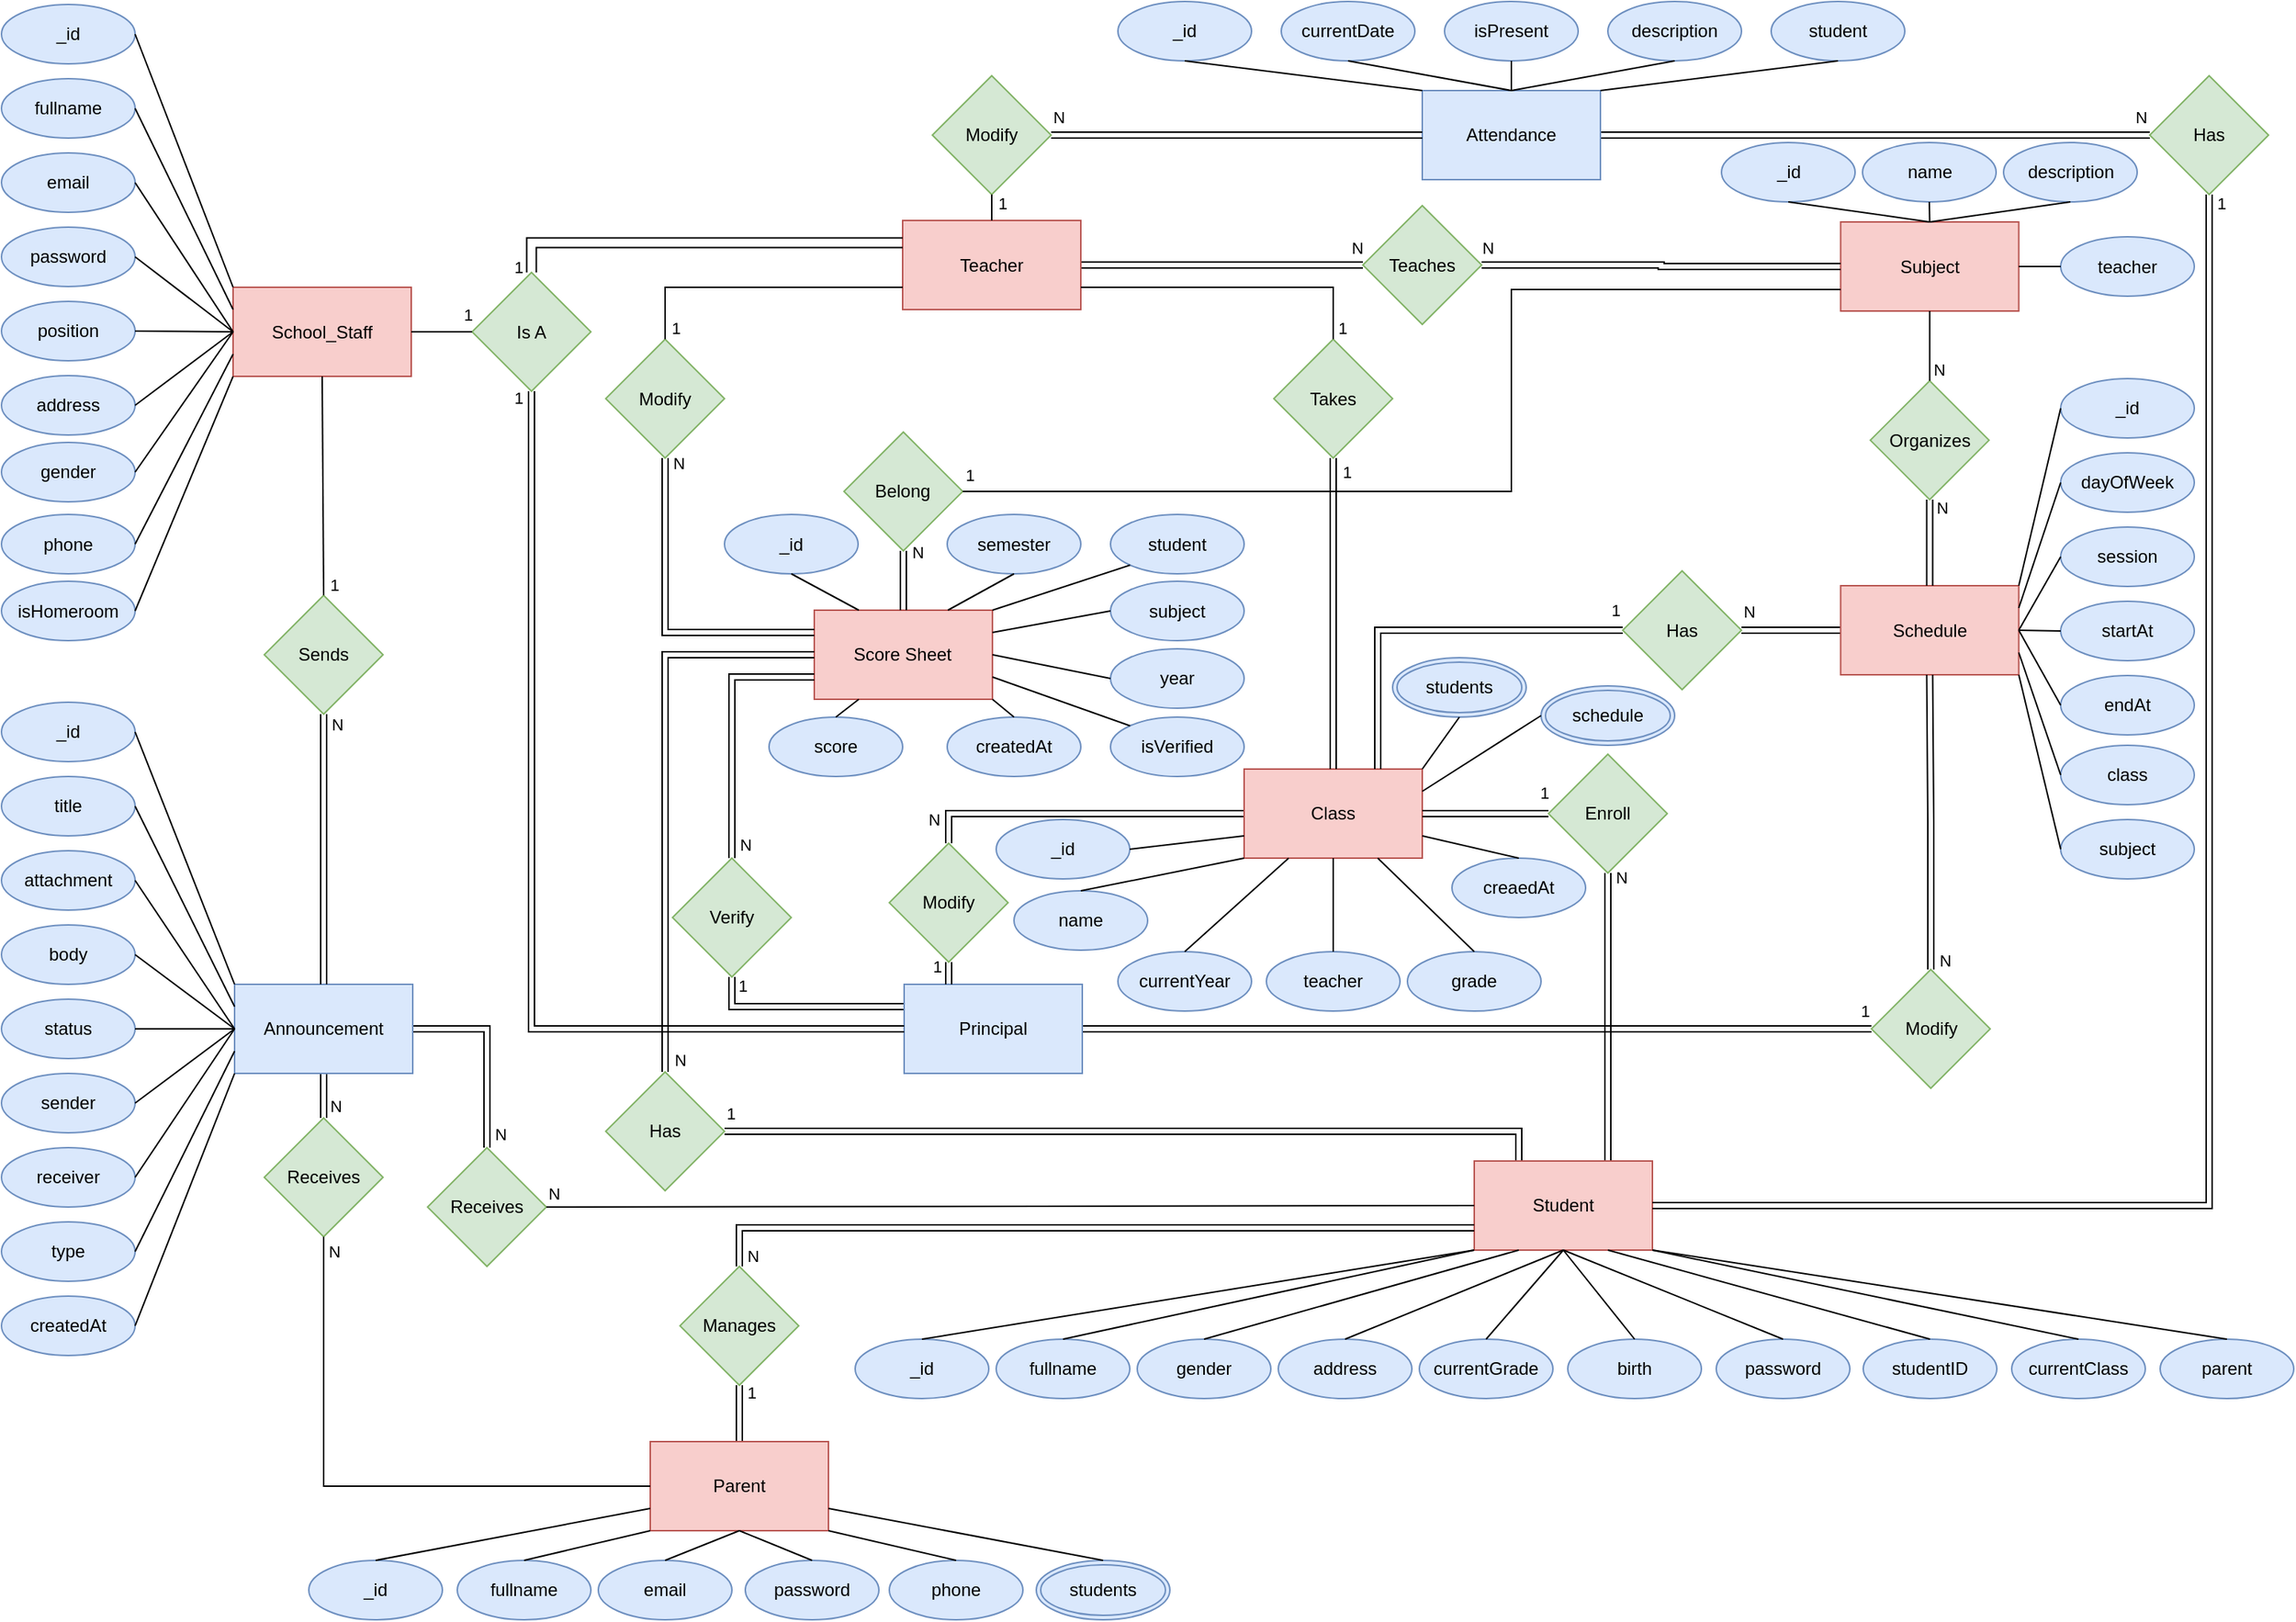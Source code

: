 <mxfile version="21.2.1" type="device">
  <diagram name="Page-1" id="phJQ7haZQrB6JCZLSTfM">
    <mxGraphModel dx="1098" dy="579" grid="1" gridSize="10" guides="1" tooltips="1" connect="1" arrows="1" fold="1" page="1" pageScale="1" pageWidth="1700" pageHeight="1100" math="0" shadow="0">
      <root>
        <mxCell id="0" />
        <mxCell id="1" parent="0" />
        <mxCell id="fh_c4aW1x9fe1zc0Bb2D-233" style="edgeStyle=orthogonalEdgeStyle;rounded=0;orthogonalLoop=1;jettySize=auto;html=1;exitX=1;exitY=0.5;exitDx=0;exitDy=0;entryX=0;entryY=0.5;entryDx=0;entryDy=0;shape=link;" parent="1" source="fh_c4aW1x9fe1zc0Bb2D-119" target="fh_c4aW1x9fe1zc0Bb2D-130" edge="1">
          <mxGeometry relative="1" as="geometry" />
        </mxCell>
        <mxCell id="fh_c4aW1x9fe1zc0Bb2D-335" value="N" style="edgeLabel;html=1;align=center;verticalAlign=middle;resizable=0;points=[];" parent="fh_c4aW1x9fe1zc0Bb2D-233" vertex="1" connectable="0">
          <mxGeometry x="0.72" relative="1" as="geometry">
            <mxPoint x="22" y="-12" as="offset" />
          </mxGeometry>
        </mxCell>
        <mxCell id="fh_c4aW1x9fe1zc0Bb2D-119" value="Teacher" style="rounded=0;whiteSpace=wrap;html=1;fillColor=#f8cecc;strokeColor=#b85450;" parent="1" vertex="1">
          <mxGeometry x="760" y="147.5" width="120" height="60" as="geometry" />
        </mxCell>
        <mxCell id="fh_c4aW1x9fe1zc0Bb2D-148" style="edgeStyle=orthogonalEdgeStyle;rounded=0;orthogonalLoop=1;jettySize=auto;html=1;exitX=1;exitY=0.5;exitDx=0;exitDy=0;entryX=0;entryY=0.5;entryDx=0;entryDy=0;shape=link;" parent="1" source="fh_c4aW1x9fe1zc0Bb2D-120" target="fh_c4aW1x9fe1zc0Bb2D-147" edge="1">
          <mxGeometry relative="1" as="geometry" />
        </mxCell>
        <mxCell id="fh_c4aW1x9fe1zc0Bb2D-349" value="1" style="edgeLabel;html=1;align=center;verticalAlign=middle;resizable=0;points=[];" parent="fh_c4aW1x9fe1zc0Bb2D-148" vertex="1" connectable="0">
          <mxGeometry x="0.913" relative="1" as="geometry">
            <mxPoint x="18" y="-12" as="offset" />
          </mxGeometry>
        </mxCell>
        <mxCell id="fh_c4aW1x9fe1zc0Bb2D-157" style="edgeStyle=orthogonalEdgeStyle;rounded=0;orthogonalLoop=1;jettySize=auto;html=1;exitX=0;exitY=0.25;exitDx=0;exitDy=0;entryX=0.5;entryY=1;entryDx=0;entryDy=0;shape=link;" parent="1" source="fh_c4aW1x9fe1zc0Bb2D-120" target="fh_c4aW1x9fe1zc0Bb2D-153" edge="1">
          <mxGeometry relative="1" as="geometry" />
        </mxCell>
        <mxCell id="fh_c4aW1x9fe1zc0Bb2D-357" value="1" style="edgeLabel;html=1;align=center;verticalAlign=middle;resizable=0;points=[];" parent="fh_c4aW1x9fe1zc0Bb2D-157" vertex="1" connectable="0">
          <mxGeometry x="0.075" relative="1" as="geometry">
            <mxPoint x="-36" y="-14" as="offset" />
          </mxGeometry>
        </mxCell>
        <mxCell id="fh_c4aW1x9fe1zc0Bb2D-120" value="Principal" style="rounded=0;whiteSpace=wrap;html=1;fillColor=#dae8fc;strokeColor=#6c8ebf;" parent="1" vertex="1">
          <mxGeometry x="761" y="662" width="120" height="60" as="geometry" />
        </mxCell>
        <mxCell id="fh_c4aW1x9fe1zc0Bb2D-158" style="edgeStyle=orthogonalEdgeStyle;rounded=0;orthogonalLoop=1;jettySize=auto;html=1;exitX=0;exitY=0.5;exitDx=0;exitDy=0;entryX=0.5;entryY=0;entryDx=0;entryDy=0;shape=link;" parent="1" source="fh_c4aW1x9fe1zc0Bb2D-121" target="fh_c4aW1x9fe1zc0Bb2D-150" edge="1">
          <mxGeometry relative="1" as="geometry" />
        </mxCell>
        <mxCell id="fh_c4aW1x9fe1zc0Bb2D-354" value="N" style="edgeLabel;html=1;align=center;verticalAlign=middle;resizable=0;points=[];" parent="fh_c4aW1x9fe1zc0Bb2D-158" vertex="1" connectable="0">
          <mxGeometry x="0.651" y="-1" relative="1" as="geometry">
            <mxPoint x="-28" y="5" as="offset" />
          </mxGeometry>
        </mxCell>
        <mxCell id="fh_c4aW1x9fe1zc0Bb2D-121" value="Class" style="rounded=0;whiteSpace=wrap;html=1;fillColor=#f8cecc;strokeColor=#b85450;" parent="1" vertex="1">
          <mxGeometry x="990" y="517" width="120" height="60" as="geometry" />
        </mxCell>
        <mxCell id="fh_c4aW1x9fe1zc0Bb2D-122" value="Score Sheet" style="rounded=0;whiteSpace=wrap;html=1;fillColor=#f8cecc;strokeColor=#b85450;" parent="1" vertex="1">
          <mxGeometry x="700.47" y="410" width="120" height="60" as="geometry" />
        </mxCell>
        <mxCell id="fh_c4aW1x9fe1zc0Bb2D-123" value="School_Staff" style="rounded=0;whiteSpace=wrap;html=1;fillColor=#f8cecc;strokeColor=#b85450;" parent="1" vertex="1">
          <mxGeometry x="309" y="192.5" width="120" height="60" as="geometry" />
        </mxCell>
        <mxCell id="fh_c4aW1x9fe1zc0Bb2D-142" style="rounded=0;orthogonalLoop=1;jettySize=auto;html=1;exitX=0;exitY=0.5;exitDx=0;exitDy=0;entryX=1;entryY=0.5;entryDx=0;entryDy=0;shape=link;" parent="1" source="fh_c4aW1x9fe1zc0Bb2D-124" target="fh_c4aW1x9fe1zc0Bb2D-141" edge="1">
          <mxGeometry relative="1" as="geometry">
            <mxPoint x="1360.77" y="423.0" as="targetPoint" />
          </mxGeometry>
        </mxCell>
        <mxCell id="fh_c4aW1x9fe1zc0Bb2D-353" value="N" style="edgeLabel;html=1;align=center;verticalAlign=middle;resizable=0;points=[];" parent="fh_c4aW1x9fe1zc0Bb2D-142" vertex="1" connectable="0">
          <mxGeometry x="-0.444" y="-4" relative="1" as="geometry">
            <mxPoint x="-44" y="-9" as="offset" />
          </mxGeometry>
        </mxCell>
        <mxCell id="fh_c4aW1x9fe1zc0Bb2D-124" value="Schedule" style="rounded=0;whiteSpace=wrap;html=1;fillColor=#f8cecc;strokeColor=#b85450;" parent="1" vertex="1">
          <mxGeometry x="1391.77" y="393.5" width="120" height="60" as="geometry" />
        </mxCell>
        <mxCell id="fh_c4aW1x9fe1zc0Bb2D-125" value="Subject" style="rounded=0;whiteSpace=wrap;html=1;fillColor=#f8cecc;strokeColor=#b85450;" parent="1" vertex="1">
          <mxGeometry x="1391.77" y="148.5" width="120" height="60" as="geometry" />
        </mxCell>
        <mxCell id="fh_c4aW1x9fe1zc0Bb2D-167" style="edgeStyle=orthogonalEdgeStyle;rounded=0;orthogonalLoop=1;jettySize=auto;html=1;exitX=1;exitY=0.5;exitDx=0;exitDy=0;entryX=0;entryY=0.5;entryDx=0;entryDy=0;shape=link;" parent="1" source="fh_c4aW1x9fe1zc0Bb2D-126" target="fh_c4aW1x9fe1zc0Bb2D-166" edge="1">
          <mxGeometry relative="1" as="geometry" />
        </mxCell>
        <mxCell id="fh_c4aW1x9fe1zc0Bb2D-343" value="N" style="edgeLabel;html=1;align=center;verticalAlign=middle;resizable=0;points=[];" parent="fh_c4aW1x9fe1zc0Bb2D-167" vertex="1" connectable="0">
          <mxGeometry x="0.723" y="-2" relative="1" as="geometry">
            <mxPoint x="45" y="-14" as="offset" />
          </mxGeometry>
        </mxCell>
        <mxCell id="fh_c4aW1x9fe1zc0Bb2D-126" value="Attendance" style="rounded=0;whiteSpace=wrap;html=1;fillColor=#dae8fc;strokeColor=#6c8ebf;" parent="1" vertex="1">
          <mxGeometry x="1110" y="60" width="120" height="60" as="geometry" />
        </mxCell>
        <mxCell id="fh_c4aW1x9fe1zc0Bb2D-215" style="edgeStyle=orthogonalEdgeStyle;rounded=0;orthogonalLoop=1;jettySize=auto;html=1;exitX=1;exitY=0.5;exitDx=0;exitDy=0;entryX=0.5;entryY=0;entryDx=0;entryDy=0;shape=link;" parent="1" source="fh_c4aW1x9fe1zc0Bb2D-127" target="fh_c4aW1x9fe1zc0Bb2D-191" edge="1">
          <mxGeometry relative="1" as="geometry" />
        </mxCell>
        <mxCell id="fh_c4aW1x9fe1zc0Bb2D-368" value="N" style="edgeLabel;html=1;align=center;verticalAlign=middle;resizable=0;points=[];" parent="fh_c4aW1x9fe1zc0Bb2D-215" vertex="1" connectable="0">
          <mxGeometry x="0.75" y="2" relative="1" as="geometry">
            <mxPoint x="7" y="7" as="offset" />
          </mxGeometry>
        </mxCell>
        <mxCell id="fh_c4aW1x9fe1zc0Bb2D-216" style="rounded=0;orthogonalLoop=1;jettySize=auto;html=1;exitX=0.5;exitY=1;exitDx=0;exitDy=0;entryX=0.5;entryY=0;entryDx=0;entryDy=0;shape=link;" parent="1" source="fh_c4aW1x9fe1zc0Bb2D-127" target="fh_c4aW1x9fe1zc0Bb2D-194" edge="1">
          <mxGeometry relative="1" as="geometry" />
        </mxCell>
        <mxCell id="fh_c4aW1x9fe1zc0Bb2D-366" value="N" style="edgeLabel;html=1;align=center;verticalAlign=middle;resizable=0;points=[];" parent="fh_c4aW1x9fe1zc0Bb2D-216" vertex="1" connectable="0">
          <mxGeometry x="0.482" y="3" relative="1" as="geometry">
            <mxPoint x="5" as="offset" />
          </mxGeometry>
        </mxCell>
        <mxCell id="fh_c4aW1x9fe1zc0Bb2D-127" value="Announcement" style="rounded=0;whiteSpace=wrap;html=1;fillColor=#dae8fc;strokeColor=#6c8ebf;" parent="1" vertex="1">
          <mxGeometry x="310" y="662" width="120" height="60" as="geometry" />
        </mxCell>
        <mxCell id="fh_c4aW1x9fe1zc0Bb2D-161" style="edgeStyle=orthogonalEdgeStyle;rounded=0;orthogonalLoop=1;jettySize=auto;html=1;exitX=0.75;exitY=0;exitDx=0;exitDy=0;entryX=0.5;entryY=1;entryDx=0;entryDy=0;shape=link;" parent="1" source="fh_c4aW1x9fe1zc0Bb2D-128" target="fh_c4aW1x9fe1zc0Bb2D-160" edge="1">
          <mxGeometry relative="1" as="geometry" />
        </mxCell>
        <mxCell id="fh_c4aW1x9fe1zc0Bb2D-351" value="N" style="edgeLabel;html=1;align=center;verticalAlign=middle;resizable=0;points=[];" parent="fh_c4aW1x9fe1zc0Bb2D-161" vertex="1" connectable="0">
          <mxGeometry x="0.768" y="-2" relative="1" as="geometry">
            <mxPoint x="7" y="-20" as="offset" />
          </mxGeometry>
        </mxCell>
        <mxCell id="fh_c4aW1x9fe1zc0Bb2D-173" style="edgeStyle=orthogonalEdgeStyle;rounded=0;orthogonalLoop=1;jettySize=auto;html=1;exitX=0.25;exitY=0;exitDx=0;exitDy=0;entryX=1;entryY=0.5;entryDx=0;entryDy=0;shape=link;" parent="1" source="fh_c4aW1x9fe1zc0Bb2D-128" target="fh_c4aW1x9fe1zc0Bb2D-172" edge="1">
          <mxGeometry relative="1" as="geometry" />
        </mxCell>
        <mxCell id="fh_c4aW1x9fe1zc0Bb2D-358" value="1" style="edgeLabel;html=1;align=center;verticalAlign=middle;resizable=0;points=[];" parent="fh_c4aW1x9fe1zc0Bb2D-173" vertex="1" connectable="0">
          <mxGeometry x="0.96" relative="1" as="geometry">
            <mxPoint x="-7" y="-12" as="offset" />
          </mxGeometry>
        </mxCell>
        <mxCell id="fh_c4aW1x9fe1zc0Bb2D-128" value="Student" style="rounded=0;whiteSpace=wrap;html=1;fillColor=#f8cecc;strokeColor=#b85450;" parent="1" vertex="1">
          <mxGeometry x="1145" y="781" width="120" height="60" as="geometry" />
        </mxCell>
        <mxCell id="fh_c4aW1x9fe1zc0Bb2D-268" style="rounded=0;orthogonalLoop=1;jettySize=auto;html=1;exitX=0.5;exitY=0;exitDx=0;exitDy=0;entryX=0.5;entryY=1;entryDx=0;entryDy=0;shape=link;" parent="1" source="fh_c4aW1x9fe1zc0Bb2D-129" target="fh_c4aW1x9fe1zc0Bb2D-197" edge="1">
          <mxGeometry relative="1" as="geometry" />
        </mxCell>
        <mxCell id="fh_c4aW1x9fe1zc0Bb2D-371" value="1" style="edgeLabel;html=1;align=center;verticalAlign=middle;resizable=0;points=[];" parent="fh_c4aW1x9fe1zc0Bb2D-268" vertex="1" connectable="0">
          <mxGeometry x="0.216" y="-3" relative="1" as="geometry">
            <mxPoint x="5" y="-10" as="offset" />
          </mxGeometry>
        </mxCell>
        <mxCell id="fh_c4aW1x9fe1zc0Bb2D-129" value="Parent" style="rounded=0;whiteSpace=wrap;html=1;fillColor=#f8cecc;strokeColor=#b85450;" parent="1" vertex="1">
          <mxGeometry x="590" y="970" width="120" height="60" as="geometry" />
        </mxCell>
        <mxCell id="fh_c4aW1x9fe1zc0Bb2D-234" style="edgeStyle=orthogonalEdgeStyle;rounded=0;orthogonalLoop=1;jettySize=auto;html=1;exitX=1;exitY=0.5;exitDx=0;exitDy=0;entryX=0;entryY=0.5;entryDx=0;entryDy=0;shape=link;" parent="1" source="fh_c4aW1x9fe1zc0Bb2D-130" target="fh_c4aW1x9fe1zc0Bb2D-125" edge="1">
          <mxGeometry relative="1" as="geometry">
            <mxPoint x="1195" y="197.5" as="sourcePoint" />
          </mxGeometry>
        </mxCell>
        <mxCell id="fh_c4aW1x9fe1zc0Bb2D-336" value="N" style="edgeLabel;html=1;align=center;verticalAlign=middle;resizable=0;points=[];" parent="fh_c4aW1x9fe1zc0Bb2D-234" vertex="1" connectable="0">
          <mxGeometry x="-0.804" y="1" relative="1" as="geometry">
            <mxPoint x="-20" y="-11" as="offset" />
          </mxGeometry>
        </mxCell>
        <mxCell id="fh_c4aW1x9fe1zc0Bb2D-130" value="Teaches" style="rhombus;whiteSpace=wrap;html=1;fillColor=#d5e8d4;strokeColor=#82b366;" parent="1" vertex="1">
          <mxGeometry x="1070" y="137.5" width="80" height="80" as="geometry" />
        </mxCell>
        <mxCell id="fh_c4aW1x9fe1zc0Bb2D-135" style="edgeStyle=orthogonalEdgeStyle;rounded=0;orthogonalLoop=1;jettySize=auto;html=1;exitX=0.5;exitY=1;exitDx=0;exitDy=0;entryX=0.5;entryY=0;entryDx=0;entryDy=0;shape=link;" parent="1" source="fh_c4aW1x9fe1zc0Bb2D-133" target="fh_c4aW1x9fe1zc0Bb2D-124" edge="1">
          <mxGeometry relative="1" as="geometry" />
        </mxCell>
        <mxCell id="fh_c4aW1x9fe1zc0Bb2D-347" value="N" style="edgeLabel;html=1;align=center;verticalAlign=middle;resizable=0;points=[];" parent="fh_c4aW1x9fe1zc0Bb2D-135" vertex="1" connectable="0">
          <mxGeometry x="-0.722" y="-1" relative="1" as="geometry">
            <mxPoint x="9" y="-3" as="offset" />
          </mxGeometry>
        </mxCell>
        <mxCell id="fh_c4aW1x9fe1zc0Bb2D-133" value="Organizes" style="rhombus;whiteSpace=wrap;html=1;fillColor=#d5e8d4;strokeColor=#82b366;" parent="1" vertex="1">
          <mxGeometry x="1411.77" y="255.5" width="80" height="80" as="geometry" />
        </mxCell>
        <mxCell id="6AYaxFPfaX3n9xTRVo3Z-24" style="edgeStyle=orthogonalEdgeStyle;rounded=0;orthogonalLoop=1;jettySize=auto;html=1;exitX=0;exitY=0.5;exitDx=0;exitDy=0;entryX=0.75;entryY=0;entryDx=0;entryDy=0;shape=link;" edge="1" parent="1" source="fh_c4aW1x9fe1zc0Bb2D-141" target="fh_c4aW1x9fe1zc0Bb2D-121">
          <mxGeometry relative="1" as="geometry">
            <Array as="points">
              <mxPoint x="1080" y="423" />
            </Array>
          </mxGeometry>
        </mxCell>
        <mxCell id="6AYaxFPfaX3n9xTRVo3Z-25" value="1" style="edgeLabel;html=1;align=center;verticalAlign=middle;resizable=0;points=[];" vertex="1" connectable="0" parent="6AYaxFPfaX3n9xTRVo3Z-24">
          <mxGeometry x="0.042" relative="1" as="geometry">
            <mxPoint x="129" y="-14" as="offset" />
          </mxGeometry>
        </mxCell>
        <mxCell id="fh_c4aW1x9fe1zc0Bb2D-141" value="Has" style="rhombus;whiteSpace=wrap;html=1;fillColor=#d5e8d4;strokeColor=#82b366;" parent="1" vertex="1">
          <mxGeometry x="1245" y="383.5" width="80" height="80" as="geometry" />
        </mxCell>
        <mxCell id="fh_c4aW1x9fe1zc0Bb2D-181" style="rounded=0;orthogonalLoop=1;jettySize=auto;html=1;exitX=0.5;exitY=1;exitDx=0;exitDy=0;entryX=0.5;entryY=0;entryDx=0;entryDy=0;shape=link;" parent="1" source="fh_c4aW1x9fe1zc0Bb2D-144" target="fh_c4aW1x9fe1zc0Bb2D-122" edge="1">
          <mxGeometry relative="1" as="geometry" />
        </mxCell>
        <mxCell id="fh_c4aW1x9fe1zc0Bb2D-340" value="N" style="edgeLabel;html=1;align=center;verticalAlign=middle;resizable=0;points=[];" parent="fh_c4aW1x9fe1zc0Bb2D-181" vertex="1" connectable="0">
          <mxGeometry x="-0.631" y="-2" relative="1" as="geometry">
            <mxPoint x="11" y="-7" as="offset" />
          </mxGeometry>
        </mxCell>
        <mxCell id="fh_c4aW1x9fe1zc0Bb2D-144" value="Belong" style="rhombus;whiteSpace=wrap;html=1;fillColor=#d5e8d4;strokeColor=#82b366;" parent="1" vertex="1">
          <mxGeometry x="720.47" y="290" width="80" height="80" as="geometry" />
        </mxCell>
        <mxCell id="fh_c4aW1x9fe1zc0Bb2D-149" style="edgeStyle=orthogonalEdgeStyle;rounded=0;orthogonalLoop=1;jettySize=auto;html=1;exitX=0.5;exitY=0;exitDx=0;exitDy=0;entryX=0.5;entryY=1;entryDx=0;entryDy=0;shape=link;" parent="1" source="fh_c4aW1x9fe1zc0Bb2D-147" target="fh_c4aW1x9fe1zc0Bb2D-124" edge="1">
          <mxGeometry relative="1" as="geometry" />
        </mxCell>
        <mxCell id="fh_c4aW1x9fe1zc0Bb2D-348" value="N" style="edgeLabel;html=1;align=center;verticalAlign=middle;resizable=0;points=[];" parent="fh_c4aW1x9fe1zc0Bb2D-149" vertex="1" connectable="0">
          <mxGeometry x="-0.845" y="-2" relative="1" as="geometry">
            <mxPoint x="7" y="9" as="offset" />
          </mxGeometry>
        </mxCell>
        <mxCell id="fh_c4aW1x9fe1zc0Bb2D-147" value="Modify" style="rhombus;whiteSpace=wrap;html=1;fillColor=#d5e8d4;strokeColor=#82b366;" parent="1" vertex="1">
          <mxGeometry x="1412.53" y="652" width="80" height="80" as="geometry" />
        </mxCell>
        <mxCell id="fh_c4aW1x9fe1zc0Bb2D-159" style="rounded=0;orthogonalLoop=1;jettySize=auto;html=1;exitX=0.5;exitY=1;exitDx=0;exitDy=0;entryX=0.25;entryY=0;entryDx=0;entryDy=0;shape=link;" parent="1" source="fh_c4aW1x9fe1zc0Bb2D-150" target="fh_c4aW1x9fe1zc0Bb2D-120" edge="1">
          <mxGeometry relative="1" as="geometry">
            <mxPoint x="820" y="770" as="targetPoint" />
          </mxGeometry>
        </mxCell>
        <mxCell id="fh_c4aW1x9fe1zc0Bb2D-355" value="1" style="edgeLabel;html=1;align=center;verticalAlign=middle;resizable=0;points=[];" parent="fh_c4aW1x9fe1zc0Bb2D-159" vertex="1" connectable="0">
          <mxGeometry x="0.435" y="2" relative="1" as="geometry">
            <mxPoint x="-10" y="-8" as="offset" />
          </mxGeometry>
        </mxCell>
        <mxCell id="fh_c4aW1x9fe1zc0Bb2D-150" value="Modify" style="rhombus;whiteSpace=wrap;html=1;fillColor=#d5e8d4;strokeColor=#82b366;" parent="1" vertex="1">
          <mxGeometry x="751" y="567" width="80" height="80" as="geometry" />
        </mxCell>
        <mxCell id="fh_c4aW1x9fe1zc0Bb2D-156" style="edgeStyle=orthogonalEdgeStyle;rounded=0;orthogonalLoop=1;jettySize=auto;html=1;exitX=0.5;exitY=0;exitDx=0;exitDy=0;entryX=0;entryY=0.75;entryDx=0;entryDy=0;shape=link;" parent="1" source="fh_c4aW1x9fe1zc0Bb2D-153" target="fh_c4aW1x9fe1zc0Bb2D-122" edge="1">
          <mxGeometry relative="1" as="geometry" />
        </mxCell>
        <mxCell id="fh_c4aW1x9fe1zc0Bb2D-356" value="N" style="edgeLabel;html=1;align=center;verticalAlign=middle;resizable=0;points=[];" parent="fh_c4aW1x9fe1zc0Bb2D-156" vertex="1" connectable="0">
          <mxGeometry x="0.002" relative="1" as="geometry">
            <mxPoint x="9" y="80" as="offset" />
          </mxGeometry>
        </mxCell>
        <mxCell id="fh_c4aW1x9fe1zc0Bb2D-153" value="Verify" style="rhombus;whiteSpace=wrap;html=1;fillColor=#d5e8d4;strokeColor=#82b366;" parent="1" vertex="1">
          <mxGeometry x="604.97" y="577" width="80" height="80" as="geometry" />
        </mxCell>
        <mxCell id="fh_c4aW1x9fe1zc0Bb2D-162" style="edgeStyle=orthogonalEdgeStyle;rounded=0;orthogonalLoop=1;jettySize=auto;html=1;exitX=0;exitY=0.5;exitDx=0;exitDy=0;entryX=1;entryY=0.5;entryDx=0;entryDy=0;shape=link;" parent="1" source="fh_c4aW1x9fe1zc0Bb2D-160" target="fh_c4aW1x9fe1zc0Bb2D-121" edge="1">
          <mxGeometry relative="1" as="geometry">
            <mxPoint x="1330.77" y="501" as="sourcePoint" />
          </mxGeometry>
        </mxCell>
        <mxCell id="fh_c4aW1x9fe1zc0Bb2D-350" value="1" style="edgeLabel;html=1;align=center;verticalAlign=middle;resizable=0;points=[];" parent="fh_c4aW1x9fe1zc0Bb2D-162" vertex="1" connectable="0">
          <mxGeometry x="-0.877" relative="1" as="geometry">
            <mxPoint x="2" y="-14" as="offset" />
          </mxGeometry>
        </mxCell>
        <mxCell id="fh_c4aW1x9fe1zc0Bb2D-160" value="Enroll" style="rhombus;whiteSpace=wrap;html=1;fillColor=#d5e8d4;strokeColor=#82b366;" parent="1" vertex="1">
          <mxGeometry x="1195" y="507" width="80" height="80" as="geometry" />
        </mxCell>
        <mxCell id="fh_c4aW1x9fe1zc0Bb2D-165" style="edgeStyle=orthogonalEdgeStyle;rounded=0;orthogonalLoop=1;jettySize=auto;html=1;exitX=1;exitY=0.5;exitDx=0;exitDy=0;entryX=0;entryY=0.5;entryDx=0;entryDy=0;shape=link;" parent="1" source="fh_c4aW1x9fe1zc0Bb2D-163" target="fh_c4aW1x9fe1zc0Bb2D-126" edge="1">
          <mxGeometry relative="1" as="geometry" />
        </mxCell>
        <mxCell id="fh_c4aW1x9fe1zc0Bb2D-315" value="N" style="edgeLabel;html=1;align=center;verticalAlign=middle;resizable=0;points=[];" parent="fh_c4aW1x9fe1zc0Bb2D-165" vertex="1" connectable="0">
          <mxGeometry x="-0.428" y="2" relative="1" as="geometry">
            <mxPoint x="-67" y="-10" as="offset" />
          </mxGeometry>
        </mxCell>
        <mxCell id="fh_c4aW1x9fe1zc0Bb2D-163" value="Modify" style="rhombus;whiteSpace=wrap;html=1;fillColor=#d5e8d4;strokeColor=#82b366;" parent="1" vertex="1">
          <mxGeometry x="780" y="50" width="80" height="80" as="geometry" />
        </mxCell>
        <mxCell id="fh_c4aW1x9fe1zc0Bb2D-168" style="edgeStyle=orthogonalEdgeStyle;rounded=0;orthogonalLoop=1;jettySize=auto;html=1;exitX=0.5;exitY=1;exitDx=0;exitDy=0;entryX=1;entryY=0.5;entryDx=0;entryDy=0;shape=link;" parent="1" source="fh_c4aW1x9fe1zc0Bb2D-166" target="fh_c4aW1x9fe1zc0Bb2D-128" edge="1">
          <mxGeometry relative="1" as="geometry" />
        </mxCell>
        <mxCell id="fh_c4aW1x9fe1zc0Bb2D-344" value="1" style="edgeLabel;html=1;align=center;verticalAlign=middle;resizable=0;points=[];" parent="fh_c4aW1x9fe1zc0Bb2D-168" vertex="1" connectable="0">
          <mxGeometry x="-0.966" y="1" relative="1" as="geometry">
            <mxPoint x="7" y="-12" as="offset" />
          </mxGeometry>
        </mxCell>
        <mxCell id="fh_c4aW1x9fe1zc0Bb2D-166" value="Has" style="rhombus;whiteSpace=wrap;html=1;fillColor=#d5e8d4;strokeColor=#82b366;" parent="1" vertex="1">
          <mxGeometry x="1600" y="50" width="80" height="80" as="geometry" />
        </mxCell>
        <mxCell id="fh_c4aW1x9fe1zc0Bb2D-171" style="edgeStyle=orthogonalEdgeStyle;rounded=0;orthogonalLoop=1;jettySize=auto;html=1;exitX=0.5;exitY=1;exitDx=0;exitDy=0;entryX=0;entryY=0.25;entryDx=0;entryDy=0;shape=link;" parent="1" source="fh_c4aW1x9fe1zc0Bb2D-169" target="fh_c4aW1x9fe1zc0Bb2D-122" edge="1">
          <mxGeometry relative="1" as="geometry" />
        </mxCell>
        <mxCell id="fh_c4aW1x9fe1zc0Bb2D-330" value="N" style="edgeLabel;html=1;align=center;verticalAlign=middle;resizable=0;points=[];" parent="fh_c4aW1x9fe1zc0Bb2D-171" vertex="1" connectable="0">
          <mxGeometry x="-0.925" y="3" relative="1" as="geometry">
            <mxPoint x="6" y="-5" as="offset" />
          </mxGeometry>
        </mxCell>
        <mxCell id="fh_c4aW1x9fe1zc0Bb2D-169" value="Modify" style="rhombus;whiteSpace=wrap;html=1;fillColor=#d5e8d4;strokeColor=#82b366;" parent="1" vertex="1">
          <mxGeometry x="560" y="227.5" width="80" height="80" as="geometry" />
        </mxCell>
        <mxCell id="fh_c4aW1x9fe1zc0Bb2D-174" style="edgeStyle=orthogonalEdgeStyle;rounded=0;orthogonalLoop=1;jettySize=auto;html=1;exitX=0.5;exitY=0;exitDx=0;exitDy=0;entryX=0;entryY=0.5;entryDx=0;entryDy=0;shape=link;" parent="1" source="fh_c4aW1x9fe1zc0Bb2D-172" target="fh_c4aW1x9fe1zc0Bb2D-122" edge="1">
          <mxGeometry relative="1" as="geometry" />
        </mxCell>
        <mxCell id="fh_c4aW1x9fe1zc0Bb2D-359" value="N" style="edgeLabel;html=1;align=center;verticalAlign=middle;resizable=0;points=[];" parent="fh_c4aW1x9fe1zc0Bb2D-174" vertex="1" connectable="0">
          <mxGeometry x="-0.926" y="-2" relative="1" as="geometry">
            <mxPoint x="8" y="6" as="offset" />
          </mxGeometry>
        </mxCell>
        <mxCell id="fh_c4aW1x9fe1zc0Bb2D-172" value="Has" style="rhombus;whiteSpace=wrap;html=1;fillColor=#d5e8d4;strokeColor=#82b366;" parent="1" vertex="1">
          <mxGeometry x="560" y="721" width="80" height="80" as="geometry" />
        </mxCell>
        <mxCell id="fh_c4aW1x9fe1zc0Bb2D-177" style="edgeStyle=orthogonalEdgeStyle;rounded=0;orthogonalLoop=1;jettySize=auto;html=1;exitX=0.5;exitY=0;exitDx=0;exitDy=0;entryX=0;entryY=0.25;entryDx=0;entryDy=0;shape=link;width=-6.471;" parent="1" source="fh_c4aW1x9fe1zc0Bb2D-175" target="fh_c4aW1x9fe1zc0Bb2D-119" edge="1">
          <mxGeometry relative="1" as="geometry" />
        </mxCell>
        <mxCell id="fh_c4aW1x9fe1zc0Bb2D-333" value="1" style="edgeLabel;html=1;align=center;verticalAlign=middle;resizable=0;points=[];" parent="fh_c4aW1x9fe1zc0Bb2D-177" vertex="1" connectable="0">
          <mxGeometry x="-0.847" y="-1" relative="1" as="geometry">
            <mxPoint x="-10" y="15" as="offset" />
          </mxGeometry>
        </mxCell>
        <mxCell id="fh_c4aW1x9fe1zc0Bb2D-178" style="edgeStyle=orthogonalEdgeStyle;rounded=0;orthogonalLoop=1;jettySize=auto;html=1;exitX=0.5;exitY=1;exitDx=0;exitDy=0;entryX=0;entryY=0.5;entryDx=0;entryDy=0;shape=link;" parent="1" source="fh_c4aW1x9fe1zc0Bb2D-175" target="fh_c4aW1x9fe1zc0Bb2D-120" edge="1">
          <mxGeometry relative="1" as="geometry" />
        </mxCell>
        <mxCell id="fh_c4aW1x9fe1zc0Bb2D-334" value="1" style="edgeLabel;html=1;align=center;verticalAlign=middle;resizable=0;points=[];" parent="fh_c4aW1x9fe1zc0Bb2D-178" vertex="1" connectable="0">
          <mxGeometry x="-0.923" y="1" relative="1" as="geometry">
            <mxPoint x="-10" y="-22" as="offset" />
          </mxGeometry>
        </mxCell>
        <mxCell id="fh_c4aW1x9fe1zc0Bb2D-175" value="Is A" style="rhombus;whiteSpace=wrap;html=1;fillColor=#d5e8d4;strokeColor=#82b366;" parent="1" vertex="1">
          <mxGeometry x="470" y="182.5" width="80" height="80" as="geometry" />
        </mxCell>
        <mxCell id="fh_c4aW1x9fe1zc0Bb2D-185" style="edgeStyle=orthogonalEdgeStyle;rounded=0;orthogonalLoop=1;jettySize=auto;html=1;exitX=0.5;exitY=1;exitDx=0;exitDy=0;entryX=0.5;entryY=0;entryDx=0;entryDy=0;shape=link;" parent="1" source="fh_c4aW1x9fe1zc0Bb2D-183" target="fh_c4aW1x9fe1zc0Bb2D-121" edge="1">
          <mxGeometry relative="1" as="geometry" />
        </mxCell>
        <mxCell id="fh_c4aW1x9fe1zc0Bb2D-339" value="1" style="edgeLabel;html=1;align=center;verticalAlign=middle;resizable=0;points=[];" parent="fh_c4aW1x9fe1zc0Bb2D-185" vertex="1" connectable="0">
          <mxGeometry x="-0.778" y="1" relative="1" as="geometry">
            <mxPoint x="8" y="-14" as="offset" />
          </mxGeometry>
        </mxCell>
        <mxCell id="fh_c4aW1x9fe1zc0Bb2D-183" value="Takes" style="rhombus;whiteSpace=wrap;html=1;fillColor=#d5e8d4;strokeColor=#82b366;" parent="1" vertex="1">
          <mxGeometry x="1010" y="227.5" width="80" height="80" as="geometry" />
        </mxCell>
        <mxCell id="fh_c4aW1x9fe1zc0Bb2D-190" style="edgeStyle=orthogonalEdgeStyle;rounded=0;orthogonalLoop=1;jettySize=auto;html=1;exitX=0.5;exitY=1;exitDx=0;exitDy=0;entryX=0.5;entryY=0;entryDx=0;entryDy=0;shape=link;" parent="1" source="fh_c4aW1x9fe1zc0Bb2D-188" target="fh_c4aW1x9fe1zc0Bb2D-127" edge="1">
          <mxGeometry relative="1" as="geometry" />
        </mxCell>
        <mxCell id="fh_c4aW1x9fe1zc0Bb2D-362" value="N" style="edgeLabel;html=1;align=center;verticalAlign=middle;resizable=0;points=[];" parent="fh_c4aW1x9fe1zc0Bb2D-190" vertex="1" connectable="0">
          <mxGeometry x="-0.683" y="-2" relative="1" as="geometry">
            <mxPoint x="11" y="-22" as="offset" />
          </mxGeometry>
        </mxCell>
        <mxCell id="fh_c4aW1x9fe1zc0Bb2D-188" value="Sends" style="rhombus;whiteSpace=wrap;html=1;fillColor=#d5e8d4;strokeColor=#82b366;" parent="1" vertex="1">
          <mxGeometry x="330" y="400" width="80" height="80" as="geometry" />
        </mxCell>
        <mxCell id="fh_c4aW1x9fe1zc0Bb2D-191" value="Receives" style="rhombus;whiteSpace=wrap;html=1;fillColor=#d5e8d4;strokeColor=#82b366;" parent="1" vertex="1">
          <mxGeometry x="440" y="772" width="80" height="80" as="geometry" />
        </mxCell>
        <mxCell id="fh_c4aW1x9fe1zc0Bb2D-194" value="Receives" style="rhombus;whiteSpace=wrap;html=1;fillColor=#d5e8d4;strokeColor=#82b366;" parent="1" vertex="1">
          <mxGeometry x="330" y="752" width="80" height="80" as="geometry" />
        </mxCell>
        <mxCell id="fh_c4aW1x9fe1zc0Bb2D-269" style="edgeStyle=orthogonalEdgeStyle;rounded=0;orthogonalLoop=1;jettySize=auto;html=1;exitX=0.5;exitY=0;exitDx=0;exitDy=0;entryX=0;entryY=0.75;entryDx=0;entryDy=0;shape=link;" parent="1" source="fh_c4aW1x9fe1zc0Bb2D-197" target="fh_c4aW1x9fe1zc0Bb2D-128" edge="1">
          <mxGeometry relative="1" as="geometry" />
        </mxCell>
        <mxCell id="6AYaxFPfaX3n9xTRVo3Z-52" value="N" style="edgeLabel;html=1;align=center;verticalAlign=middle;resizable=0;points=[];" vertex="1" connectable="0" parent="fh_c4aW1x9fe1zc0Bb2D-269">
          <mxGeometry x="-0.727" relative="1" as="geometry">
            <mxPoint x="-36" y="19" as="offset" />
          </mxGeometry>
        </mxCell>
        <mxCell id="fh_c4aW1x9fe1zc0Bb2D-197" value="Manages" style="rhombus;whiteSpace=wrap;html=1;fillColor=#d5e8d4;strokeColor=#82b366;" parent="1" vertex="1">
          <mxGeometry x="610" y="852" width="80" height="80" as="geometry" />
        </mxCell>
        <mxCell id="fh_c4aW1x9fe1zc0Bb2D-203" value="_id" style="ellipse;whiteSpace=wrap;html=1;fillColor=#dae8fc;strokeColor=#6c8ebf;" parent="1" vertex="1">
          <mxGeometry x="905" width="90" height="40" as="geometry" />
        </mxCell>
        <mxCell id="fh_c4aW1x9fe1zc0Bb2D-204" value="currentDate" style="ellipse;whiteSpace=wrap;html=1;fillColor=#dae8fc;strokeColor=#6c8ebf;" parent="1" vertex="1">
          <mxGeometry x="1015" width="90" height="40" as="geometry" />
        </mxCell>
        <mxCell id="fh_c4aW1x9fe1zc0Bb2D-205" value="isPresent" style="ellipse;whiteSpace=wrap;html=1;fillColor=#dae8fc;strokeColor=#6c8ebf;" parent="1" vertex="1">
          <mxGeometry x="1125" width="90" height="40" as="geometry" />
        </mxCell>
        <mxCell id="fh_c4aW1x9fe1zc0Bb2D-206" value="description" style="ellipse;whiteSpace=wrap;html=1;fillColor=#dae8fc;strokeColor=#6c8ebf;" parent="1" vertex="1">
          <mxGeometry x="1235" width="90" height="40" as="geometry" />
        </mxCell>
        <mxCell id="fh_c4aW1x9fe1zc0Bb2D-208" value="_id" style="ellipse;whiteSpace=wrap;html=1;fillColor=#dae8fc;strokeColor=#6c8ebf;" parent="1" vertex="1">
          <mxGeometry x="153" y="2" width="90" height="40" as="geometry" />
        </mxCell>
        <mxCell id="fh_c4aW1x9fe1zc0Bb2D-209" value="fullname" style="ellipse;whiteSpace=wrap;html=1;fillColor=#dae8fc;strokeColor=#6c8ebf;" parent="1" vertex="1">
          <mxGeometry x="153" y="52" width="90" height="40" as="geometry" />
        </mxCell>
        <mxCell id="fh_c4aW1x9fe1zc0Bb2D-210" value="email" style="ellipse;whiteSpace=wrap;html=1;fillColor=#dae8fc;strokeColor=#6c8ebf;" parent="1" vertex="1">
          <mxGeometry x="153" y="102" width="90" height="40" as="geometry" />
        </mxCell>
        <mxCell id="fh_c4aW1x9fe1zc0Bb2D-211" value="password" style="ellipse;whiteSpace=wrap;html=1;fillColor=#dae8fc;strokeColor=#6c8ebf;" parent="1" vertex="1">
          <mxGeometry x="153" y="152" width="90" height="40" as="geometry" />
        </mxCell>
        <mxCell id="fh_c4aW1x9fe1zc0Bb2D-212" value="gender" style="ellipse;whiteSpace=wrap;html=1;fillColor=#dae8fc;strokeColor=#6c8ebf;" parent="1" vertex="1">
          <mxGeometry x="153" y="297" width="90" height="40" as="geometry" />
        </mxCell>
        <mxCell id="fh_c4aW1x9fe1zc0Bb2D-213" value="position" style="ellipse;whiteSpace=wrap;html=1;fillColor=#dae8fc;strokeColor=#6c8ebf;" parent="1" vertex="1">
          <mxGeometry x="153" y="202" width="90" height="40" as="geometry" />
        </mxCell>
        <mxCell id="fh_c4aW1x9fe1zc0Bb2D-214" value="address" style="ellipse;whiteSpace=wrap;html=1;fillColor=#dae8fc;strokeColor=#6c8ebf;" parent="1" vertex="1">
          <mxGeometry x="153" y="252" width="90" height="40" as="geometry" />
        </mxCell>
        <mxCell id="fh_c4aW1x9fe1zc0Bb2D-224" value="_id" style="ellipse;whiteSpace=wrap;html=1;fillColor=#dae8fc;strokeColor=#6c8ebf;" parent="1" vertex="1">
          <mxGeometry x="153" y="472" width="90" height="40" as="geometry" />
        </mxCell>
        <mxCell id="fh_c4aW1x9fe1zc0Bb2D-225" value="title" style="ellipse;whiteSpace=wrap;html=1;fillColor=#dae8fc;strokeColor=#6c8ebf;" parent="1" vertex="1">
          <mxGeometry x="153" y="522" width="90" height="40" as="geometry" />
        </mxCell>
        <mxCell id="fh_c4aW1x9fe1zc0Bb2D-226" value="attachment" style="ellipse;whiteSpace=wrap;html=1;fillColor=#dae8fc;strokeColor=#6c8ebf;" parent="1" vertex="1">
          <mxGeometry x="153" y="572" width="90" height="40" as="geometry" />
        </mxCell>
        <mxCell id="fh_c4aW1x9fe1zc0Bb2D-227" value="body" style="ellipse;whiteSpace=wrap;html=1;fillColor=#dae8fc;strokeColor=#6c8ebf;" parent="1" vertex="1">
          <mxGeometry x="153" y="622" width="90" height="40" as="geometry" />
        </mxCell>
        <mxCell id="fh_c4aW1x9fe1zc0Bb2D-228" value="status" style="ellipse;whiteSpace=wrap;html=1;fillColor=#dae8fc;strokeColor=#6c8ebf;" parent="1" vertex="1">
          <mxGeometry x="153" y="672" width="90" height="40" as="geometry" />
        </mxCell>
        <mxCell id="fh_c4aW1x9fe1zc0Bb2D-229" value="_id" style="ellipse;whiteSpace=wrap;html=1;fillColor=#dae8fc;strokeColor=#6c8ebf;" parent="1" vertex="1">
          <mxGeometry x="640" y="345.5" width="90" height="40" as="geometry" />
        </mxCell>
        <mxCell id="fh_c4aW1x9fe1zc0Bb2D-230" value="semester" style="ellipse;whiteSpace=wrap;html=1;fillColor=#dae8fc;strokeColor=#6c8ebf;" parent="1" vertex="1">
          <mxGeometry x="790" y="345.5" width="90" height="40" as="geometry" />
        </mxCell>
        <mxCell id="fh_c4aW1x9fe1zc0Bb2D-231" value="score" style="ellipse;whiteSpace=wrap;html=1;fillColor=#dae8fc;strokeColor=#6c8ebf;" parent="1" vertex="1">
          <mxGeometry x="670" y="482" width="90" height="40" as="geometry" />
        </mxCell>
        <mxCell id="fh_c4aW1x9fe1zc0Bb2D-239" value="_id" style="ellipse;whiteSpace=wrap;html=1;fillColor=#dae8fc;strokeColor=#6c8ebf;" parent="1" vertex="1">
          <mxGeometry x="1311.53" y="95" width="90" height="40" as="geometry" />
        </mxCell>
        <mxCell id="fh_c4aW1x9fe1zc0Bb2D-240" value="name" style="ellipse;whiteSpace=wrap;html=1;fillColor=#dae8fc;strokeColor=#6c8ebf;" parent="1" vertex="1">
          <mxGeometry x="1406.53" y="95" width="90" height="40" as="geometry" />
        </mxCell>
        <mxCell id="fh_c4aW1x9fe1zc0Bb2D-241" value="description" style="ellipse;whiteSpace=wrap;html=1;fillColor=#dae8fc;strokeColor=#6c8ebf;" parent="1" vertex="1">
          <mxGeometry x="1501.53" y="95" width="90" height="40" as="geometry" />
        </mxCell>
        <mxCell id="fh_c4aW1x9fe1zc0Bb2D-243" value="_id" style="ellipse;whiteSpace=wrap;html=1;fillColor=#dae8fc;strokeColor=#6c8ebf;" parent="1" vertex="1">
          <mxGeometry x="1540" y="254.0" width="90" height="40" as="geometry" />
        </mxCell>
        <mxCell id="fh_c4aW1x9fe1zc0Bb2D-244" value="dayOfWeek" style="ellipse;whiteSpace=wrap;html=1;fillColor=#dae8fc;strokeColor=#6c8ebf;" parent="1" vertex="1">
          <mxGeometry x="1540" y="304.0" width="90" height="40" as="geometry" />
        </mxCell>
        <mxCell id="fh_c4aW1x9fe1zc0Bb2D-245" value="session" style="ellipse;whiteSpace=wrap;html=1;fillColor=#dae8fc;strokeColor=#6c8ebf;" parent="1" vertex="1">
          <mxGeometry x="1540" y="354.0" width="90" height="40" as="geometry" />
        </mxCell>
        <mxCell id="fh_c4aW1x9fe1zc0Bb2D-246" value="startAt" style="ellipse;whiteSpace=wrap;html=1;fillColor=#dae8fc;strokeColor=#6c8ebf;" parent="1" vertex="1">
          <mxGeometry x="1540" y="404.0" width="90" height="40" as="geometry" />
        </mxCell>
        <mxCell id="fh_c4aW1x9fe1zc0Bb2D-247" value="endAt" style="ellipse;whiteSpace=wrap;html=1;fillColor=#dae8fc;strokeColor=#6c8ebf;" parent="1" vertex="1">
          <mxGeometry x="1540" y="454" width="90" height="40" as="geometry" />
        </mxCell>
        <mxCell id="fh_c4aW1x9fe1zc0Bb2D-263" value="_id" style="ellipse;whiteSpace=wrap;html=1;fillColor=#dae8fc;strokeColor=#6c8ebf;" parent="1" vertex="1">
          <mxGeometry x="360" y="1050" width="90" height="40" as="geometry" />
        </mxCell>
        <mxCell id="fh_c4aW1x9fe1zc0Bb2D-264" value="fullname" style="ellipse;whiteSpace=wrap;html=1;fillColor=#dae8fc;strokeColor=#6c8ebf;" parent="1" vertex="1">
          <mxGeometry x="460" y="1050" width="90" height="40" as="geometry" />
        </mxCell>
        <mxCell id="fh_c4aW1x9fe1zc0Bb2D-265" value="email" style="ellipse;whiteSpace=wrap;html=1;fillColor=#dae8fc;strokeColor=#6c8ebf;" parent="1" vertex="1">
          <mxGeometry x="555" y="1050" width="90" height="40" as="geometry" />
        </mxCell>
        <mxCell id="fh_c4aW1x9fe1zc0Bb2D-266" value="password" style="ellipse;whiteSpace=wrap;html=1;fillColor=#dae8fc;strokeColor=#6c8ebf;" parent="1" vertex="1">
          <mxGeometry x="654" y="1050" width="90" height="40" as="geometry" />
        </mxCell>
        <mxCell id="fh_c4aW1x9fe1zc0Bb2D-267" value="phone" style="ellipse;whiteSpace=wrap;html=1;fillColor=#dae8fc;strokeColor=#6c8ebf;" parent="1" vertex="1">
          <mxGeometry x="751" y="1050" width="90" height="40" as="geometry" />
        </mxCell>
        <mxCell id="fh_c4aW1x9fe1zc0Bb2D-270" value="_id" style="ellipse;whiteSpace=wrap;html=1;fillColor=#dae8fc;strokeColor=#6c8ebf;" parent="1" vertex="1">
          <mxGeometry x="728" y="901" width="90" height="40" as="geometry" />
        </mxCell>
        <mxCell id="fh_c4aW1x9fe1zc0Bb2D-271" value="fullname" style="ellipse;whiteSpace=wrap;html=1;fillColor=#dae8fc;strokeColor=#6c8ebf;" parent="1" vertex="1">
          <mxGeometry x="823" y="901" width="90" height="40" as="geometry" />
        </mxCell>
        <mxCell id="fh_c4aW1x9fe1zc0Bb2D-272" value="gender" style="ellipse;whiteSpace=wrap;html=1;fillColor=#dae8fc;strokeColor=#6c8ebf;" parent="1" vertex="1">
          <mxGeometry x="918" y="901" width="90" height="40" as="geometry" />
        </mxCell>
        <mxCell id="fh_c4aW1x9fe1zc0Bb2D-273" value="address" style="ellipse;whiteSpace=wrap;html=1;fillColor=#dae8fc;strokeColor=#6c8ebf;" parent="1" vertex="1">
          <mxGeometry x="1013" y="901" width="90" height="40" as="geometry" />
        </mxCell>
        <mxCell id="fh_c4aW1x9fe1zc0Bb2D-274" value="currentGrade" style="ellipse;whiteSpace=wrap;html=1;fillColor=#dae8fc;strokeColor=#6c8ebf;" parent="1" vertex="1">
          <mxGeometry x="1108" y="901" width="90" height="40" as="geometry" />
        </mxCell>
        <mxCell id="fh_c4aW1x9fe1zc0Bb2D-275" value="birth" style="ellipse;whiteSpace=wrap;html=1;fillColor=#dae8fc;strokeColor=#6c8ebf;" parent="1" vertex="1">
          <mxGeometry x="1208" y="901" width="90" height="40" as="geometry" />
        </mxCell>
        <mxCell id="fh_c4aW1x9fe1zc0Bb2D-276" value="password" style="ellipse;whiteSpace=wrap;html=1;fillColor=#dae8fc;strokeColor=#6c8ebf;" parent="1" vertex="1">
          <mxGeometry x="1308" y="901" width="90" height="40" as="geometry" />
        </mxCell>
        <mxCell id="fh_c4aW1x9fe1zc0Bb2D-281" value="" style="endArrow=none;html=1;rounded=0;entryX=0.5;entryY=1;entryDx=0;entryDy=0;exitX=0.5;exitY=0;exitDx=0;exitDy=0;" parent="1" source="fh_c4aW1x9fe1zc0Bb2D-125" target="fh_c4aW1x9fe1zc0Bb2D-241" edge="1">
          <mxGeometry relative="1" as="geometry">
            <mxPoint x="1231.53" y="125" as="sourcePoint" />
            <mxPoint x="1391.53" y="125" as="targetPoint" />
          </mxGeometry>
        </mxCell>
        <mxCell id="fh_c4aW1x9fe1zc0Bb2D-282" value="" style="endArrow=none;html=1;rounded=0;entryX=0.5;entryY=0;entryDx=0;entryDy=0;exitX=0.5;exitY=1;exitDx=0;exitDy=0;" parent="1" source="fh_c4aW1x9fe1zc0Bb2D-239" target="fh_c4aW1x9fe1zc0Bb2D-125" edge="1">
          <mxGeometry relative="1" as="geometry">
            <mxPoint x="1231.53" y="125" as="sourcePoint" />
            <mxPoint x="1391.53" y="125" as="targetPoint" />
          </mxGeometry>
        </mxCell>
        <mxCell id="fh_c4aW1x9fe1zc0Bb2D-283" value="" style="endArrow=none;html=1;rounded=0;entryX=0.5;entryY=0;entryDx=0;entryDy=0;exitX=0.5;exitY=1;exitDx=0;exitDy=0;" parent="1" source="fh_c4aW1x9fe1zc0Bb2D-240" target="fh_c4aW1x9fe1zc0Bb2D-125" edge="1">
          <mxGeometry relative="1" as="geometry">
            <mxPoint x="1231.53" y="125" as="sourcePoint" />
            <mxPoint x="1391.53" y="125" as="targetPoint" />
          </mxGeometry>
        </mxCell>
        <mxCell id="fh_c4aW1x9fe1zc0Bb2D-314" value="" style="endArrow=none;html=1;rounded=0;exitX=0.5;exitY=0;exitDx=0;exitDy=0;entryX=0.5;entryY=1;entryDx=0;entryDy=0;" parent="1" source="fh_c4aW1x9fe1zc0Bb2D-119" target="fh_c4aW1x9fe1zc0Bb2D-163" edge="1">
          <mxGeometry width="50" height="50" relative="1" as="geometry">
            <mxPoint x="1030" y="170" as="sourcePoint" />
            <mxPoint x="1080" y="120" as="targetPoint" />
          </mxGeometry>
        </mxCell>
        <mxCell id="fh_c4aW1x9fe1zc0Bb2D-316" value="1" style="edgeLabel;html=1;align=center;verticalAlign=middle;resizable=0;points=[];" parent="fh_c4aW1x9fe1zc0Bb2D-314" vertex="1" connectable="0">
          <mxGeometry x="0.758" relative="1" as="geometry">
            <mxPoint x="7" y="4" as="offset" />
          </mxGeometry>
        </mxCell>
        <mxCell id="fh_c4aW1x9fe1zc0Bb2D-318" value="" style="endArrow=none;html=1;rounded=0;exitX=0.5;exitY=1;exitDx=0;exitDy=0;entryX=0.25;entryY=0;entryDx=0;entryDy=0;" parent="1" source="fh_c4aW1x9fe1zc0Bb2D-229" target="fh_c4aW1x9fe1zc0Bb2D-122" edge="1">
          <mxGeometry relative="1" as="geometry">
            <mxPoint x="610" y="540" as="sourcePoint" />
            <mxPoint x="770" y="540" as="targetPoint" />
          </mxGeometry>
        </mxCell>
        <mxCell id="fh_c4aW1x9fe1zc0Bb2D-319" value="" style="endArrow=none;html=1;rounded=0;exitX=0.5;exitY=1;exitDx=0;exitDy=0;entryX=0.75;entryY=0;entryDx=0;entryDy=0;" parent="1" source="fh_c4aW1x9fe1zc0Bb2D-230" target="fh_c4aW1x9fe1zc0Bb2D-122" edge="1">
          <mxGeometry relative="1" as="geometry">
            <mxPoint x="610" y="540" as="sourcePoint" />
            <mxPoint x="770" y="540" as="targetPoint" />
          </mxGeometry>
        </mxCell>
        <mxCell id="fh_c4aW1x9fe1zc0Bb2D-320" value="" style="endArrow=none;html=1;rounded=0;entryX=0.5;entryY=0;entryDx=0;entryDy=0;exitX=0.25;exitY=1;exitDx=0;exitDy=0;" parent="1" source="fh_c4aW1x9fe1zc0Bb2D-122" target="fh_c4aW1x9fe1zc0Bb2D-231" edge="1">
          <mxGeometry relative="1" as="geometry">
            <mxPoint x="610" y="540" as="sourcePoint" />
            <mxPoint x="770" y="540" as="targetPoint" />
          </mxGeometry>
        </mxCell>
        <mxCell id="fh_c4aW1x9fe1zc0Bb2D-321" value="" style="endArrow=none;html=1;rounded=0;entryX=0;entryY=0.75;entryDx=0;entryDy=0;exitX=0.5;exitY=0;exitDx=0;exitDy=0;edgeStyle=orthogonalEdgeStyle;" parent="1" source="fh_c4aW1x9fe1zc0Bb2D-169" target="fh_c4aW1x9fe1zc0Bb2D-119" edge="1">
          <mxGeometry relative="1" as="geometry">
            <mxPoint x="670" y="440" as="sourcePoint" />
            <mxPoint x="830" y="440" as="targetPoint" />
          </mxGeometry>
        </mxCell>
        <mxCell id="fh_c4aW1x9fe1zc0Bb2D-329" value="1" style="edgeLabel;html=1;align=center;verticalAlign=middle;resizable=0;points=[];" parent="fh_c4aW1x9fe1zc0Bb2D-321" vertex="1" connectable="0">
          <mxGeometry x="-0.892" y="-1" relative="1" as="geometry">
            <mxPoint x="6" y="3" as="offset" />
          </mxGeometry>
        </mxCell>
        <mxCell id="fh_c4aW1x9fe1zc0Bb2D-331" value="" style="endArrow=none;html=1;rounded=0;exitX=1;exitY=0.5;exitDx=0;exitDy=0;entryX=0;entryY=0.5;entryDx=0;entryDy=0;" parent="1" source="fh_c4aW1x9fe1zc0Bb2D-123" target="fh_c4aW1x9fe1zc0Bb2D-175" edge="1">
          <mxGeometry relative="1" as="geometry">
            <mxPoint x="473" y="162.5" as="sourcePoint" />
            <mxPoint x="633" y="162.5" as="targetPoint" />
          </mxGeometry>
        </mxCell>
        <mxCell id="fh_c4aW1x9fe1zc0Bb2D-332" value="1" style="edgeLabel;html=1;align=center;verticalAlign=middle;resizable=0;points=[];" parent="fh_c4aW1x9fe1zc0Bb2D-331" vertex="1" connectable="0">
          <mxGeometry x="0.477" y="1" relative="1" as="geometry">
            <mxPoint x="7" y="-11" as="offset" />
          </mxGeometry>
        </mxCell>
        <mxCell id="fh_c4aW1x9fe1zc0Bb2D-337" value="" style="endArrow=none;html=1;rounded=0;exitX=1;exitY=0.75;exitDx=0;exitDy=0;entryX=0.5;entryY=0;entryDx=0;entryDy=0;edgeStyle=orthogonalEdgeStyle;" parent="1" source="fh_c4aW1x9fe1zc0Bb2D-119" target="fh_c4aW1x9fe1zc0Bb2D-183" edge="1">
          <mxGeometry relative="1" as="geometry">
            <mxPoint x="870" y="302.5" as="sourcePoint" />
            <mxPoint x="1050" y="227.5" as="targetPoint" />
          </mxGeometry>
        </mxCell>
        <mxCell id="fh_c4aW1x9fe1zc0Bb2D-338" value="1" style="edgeLabel;html=1;align=center;verticalAlign=middle;resizable=0;points=[];" parent="fh_c4aW1x9fe1zc0Bb2D-337" vertex="1" connectable="0">
          <mxGeometry x="0.698" y="1" relative="1" as="geometry">
            <mxPoint x="5" y="23" as="offset" />
          </mxGeometry>
        </mxCell>
        <mxCell id="fh_c4aW1x9fe1zc0Bb2D-345" value="" style="endArrow=none;html=1;rounded=0;entryX=0.5;entryY=0;entryDx=0;entryDy=0;exitX=0.5;exitY=1;exitDx=0;exitDy=0;" parent="1" source="fh_c4aW1x9fe1zc0Bb2D-125" target="fh_c4aW1x9fe1zc0Bb2D-133" edge="1">
          <mxGeometry relative="1" as="geometry">
            <mxPoint x="1201.53" y="349" as="sourcePoint" />
            <mxPoint x="1361.53" y="349" as="targetPoint" />
          </mxGeometry>
        </mxCell>
        <mxCell id="fh_c4aW1x9fe1zc0Bb2D-346" value="N" style="edgeLabel;html=1;align=center;verticalAlign=middle;resizable=0;points=[];" parent="fh_c4aW1x9fe1zc0Bb2D-345" vertex="1" connectable="0">
          <mxGeometry x="0.423" relative="1" as="geometry">
            <mxPoint x="6" y="6" as="offset" />
          </mxGeometry>
        </mxCell>
        <mxCell id="fh_c4aW1x9fe1zc0Bb2D-360" value="" style="endArrow=none;html=1;rounded=0;exitX=0.5;exitY=1;exitDx=0;exitDy=0;entryX=0.5;entryY=0;entryDx=0;entryDy=0;" parent="1" source="fh_c4aW1x9fe1zc0Bb2D-123" target="fh_c4aW1x9fe1zc0Bb2D-188" edge="1">
          <mxGeometry relative="1" as="geometry">
            <mxPoint x="383" y="574.5" as="sourcePoint" />
            <mxPoint x="373" y="514.5" as="targetPoint" />
          </mxGeometry>
        </mxCell>
        <mxCell id="fh_c4aW1x9fe1zc0Bb2D-361" value="1" style="edgeLabel;html=1;align=center;verticalAlign=middle;resizable=0;points=[];" parent="fh_c4aW1x9fe1zc0Bb2D-360" vertex="1" connectable="0">
          <mxGeometry x="0.779" y="2" relative="1" as="geometry">
            <mxPoint x="5" y="9" as="offset" />
          </mxGeometry>
        </mxCell>
        <mxCell id="fh_c4aW1x9fe1zc0Bb2D-363" value="" style="endArrow=none;html=1;rounded=0;entryX=0;entryY=0.5;entryDx=0;entryDy=0;exitX=1;exitY=0.5;exitDx=0;exitDy=0;" parent="1" source="fh_c4aW1x9fe1zc0Bb2D-191" target="fh_c4aW1x9fe1zc0Bb2D-128" edge="1">
          <mxGeometry relative="1" as="geometry">
            <mxPoint x="620" y="850" as="sourcePoint" />
            <mxPoint x="780" y="850" as="targetPoint" />
          </mxGeometry>
        </mxCell>
        <mxCell id="fh_c4aW1x9fe1zc0Bb2D-369" value="N" style="edgeLabel;html=1;align=center;verticalAlign=middle;resizable=0;points=[];" parent="fh_c4aW1x9fe1zc0Bb2D-363" vertex="1" connectable="0">
          <mxGeometry x="-0.956" y="-1" relative="1" as="geometry">
            <mxPoint x="-9" y="-10" as="offset" />
          </mxGeometry>
        </mxCell>
        <mxCell id="fh_c4aW1x9fe1zc0Bb2D-364" value="" style="endArrow=none;html=1;rounded=0;exitX=0.5;exitY=1;exitDx=0;exitDy=0;entryX=0;entryY=0.5;entryDx=0;entryDy=0;edgeStyle=orthogonalEdgeStyle;" parent="1" source="fh_c4aW1x9fe1zc0Bb2D-194" target="fh_c4aW1x9fe1zc0Bb2D-129" edge="1">
          <mxGeometry relative="1" as="geometry">
            <mxPoint x="620" y="850" as="sourcePoint" />
            <mxPoint x="780" y="850" as="targetPoint" />
          </mxGeometry>
        </mxCell>
        <mxCell id="fh_c4aW1x9fe1zc0Bb2D-367" value="N" style="edgeLabel;html=1;align=center;verticalAlign=middle;resizable=0;points=[];" parent="fh_c4aW1x9fe1zc0Bb2D-364" vertex="1" connectable="0">
          <mxGeometry x="-0.604" y="2" relative="1" as="geometry">
            <mxPoint x="5" y="-67" as="offset" />
          </mxGeometry>
        </mxCell>
        <mxCell id="6AYaxFPfaX3n9xTRVo3Z-2" value="sender" style="ellipse;whiteSpace=wrap;html=1;fillColor=#dae8fc;strokeColor=#6c8ebf;" vertex="1" parent="1">
          <mxGeometry x="153" y="722" width="90" height="40" as="geometry" />
        </mxCell>
        <mxCell id="6AYaxFPfaX3n9xTRVo3Z-3" value="receiver" style="ellipse;whiteSpace=wrap;html=1;fillColor=#dae8fc;strokeColor=#6c8ebf;" vertex="1" parent="1">
          <mxGeometry x="153" y="772" width="90" height="40" as="geometry" />
        </mxCell>
        <mxCell id="6AYaxFPfaX3n9xTRVo3Z-4" value="type" style="ellipse;whiteSpace=wrap;html=1;fillColor=#dae8fc;strokeColor=#6c8ebf;" vertex="1" parent="1">
          <mxGeometry x="153" y="822" width="90" height="40" as="geometry" />
        </mxCell>
        <mxCell id="6AYaxFPfaX3n9xTRVo3Z-5" value="createdAt" style="ellipse;whiteSpace=wrap;html=1;fillColor=#dae8fc;strokeColor=#6c8ebf;" vertex="1" parent="1">
          <mxGeometry x="153" y="872" width="90" height="40" as="geometry" />
        </mxCell>
        <mxCell id="6AYaxFPfaX3n9xTRVo3Z-6" value="" style="endArrow=none;html=1;rounded=0;exitX=1;exitY=0.5;exitDx=0;exitDy=0;entryX=0;entryY=0;entryDx=0;entryDy=0;" edge="1" parent="1" source="fh_c4aW1x9fe1zc0Bb2D-224" target="fh_c4aW1x9fe1zc0Bb2D-127">
          <mxGeometry relative="1" as="geometry">
            <mxPoint x="330" y="702" as="sourcePoint" />
            <mxPoint x="490" y="712" as="targetPoint" />
          </mxGeometry>
        </mxCell>
        <mxCell id="6AYaxFPfaX3n9xTRVo3Z-7" value="" style="endArrow=none;html=1;rounded=0;entryX=1;entryY=0.5;entryDx=0;entryDy=0;exitX=0;exitY=1;exitDx=0;exitDy=0;" edge="1" parent="1" source="fh_c4aW1x9fe1zc0Bb2D-127" target="6AYaxFPfaX3n9xTRVo3Z-5">
          <mxGeometry relative="1" as="geometry">
            <mxPoint x="330" y="702" as="sourcePoint" />
            <mxPoint x="490" y="702" as="targetPoint" />
          </mxGeometry>
        </mxCell>
        <mxCell id="6AYaxFPfaX3n9xTRVo3Z-8" value="" style="endArrow=none;html=1;rounded=0;entryX=1;entryY=0.5;entryDx=0;entryDy=0;exitX=0;exitY=0.75;exitDx=0;exitDy=0;" edge="1" parent="1" source="fh_c4aW1x9fe1zc0Bb2D-127" target="6AYaxFPfaX3n9xTRVo3Z-4">
          <mxGeometry relative="1" as="geometry">
            <mxPoint x="330" y="702" as="sourcePoint" />
            <mxPoint x="490" y="702" as="targetPoint" />
          </mxGeometry>
        </mxCell>
        <mxCell id="6AYaxFPfaX3n9xTRVo3Z-9" value="" style="endArrow=none;html=1;rounded=0;entryX=1;entryY=0.5;entryDx=0;entryDy=0;exitX=0;exitY=0.5;exitDx=0;exitDy=0;" edge="1" parent="1" source="fh_c4aW1x9fe1zc0Bb2D-127" target="6AYaxFPfaX3n9xTRVo3Z-3">
          <mxGeometry relative="1" as="geometry">
            <mxPoint x="330" y="702" as="sourcePoint" />
            <mxPoint x="490" y="702" as="targetPoint" />
          </mxGeometry>
        </mxCell>
        <mxCell id="6AYaxFPfaX3n9xTRVo3Z-10" value="" style="endArrow=none;html=1;rounded=0;entryX=1;entryY=0.5;entryDx=0;entryDy=0;exitX=0;exitY=0.5;exitDx=0;exitDy=0;" edge="1" parent="1" source="fh_c4aW1x9fe1zc0Bb2D-127" target="6AYaxFPfaX3n9xTRVo3Z-2">
          <mxGeometry relative="1" as="geometry">
            <mxPoint x="330" y="702" as="sourcePoint" />
            <mxPoint x="490" y="702" as="targetPoint" />
          </mxGeometry>
        </mxCell>
        <mxCell id="6AYaxFPfaX3n9xTRVo3Z-11" value="" style="endArrow=none;html=1;rounded=0;exitX=1;exitY=0.5;exitDx=0;exitDy=0;entryX=0;entryY=0.5;entryDx=0;entryDy=0;" edge="1" parent="1" source="fh_c4aW1x9fe1zc0Bb2D-228" target="fh_c4aW1x9fe1zc0Bb2D-127">
          <mxGeometry relative="1" as="geometry">
            <mxPoint x="330" y="702" as="sourcePoint" />
            <mxPoint x="490" y="702" as="targetPoint" />
          </mxGeometry>
        </mxCell>
        <mxCell id="6AYaxFPfaX3n9xTRVo3Z-12" value="" style="endArrow=none;html=1;rounded=0;exitX=1;exitY=0.5;exitDx=0;exitDy=0;entryX=0;entryY=0.5;entryDx=0;entryDy=0;" edge="1" parent="1" source="fh_c4aW1x9fe1zc0Bb2D-227" target="fh_c4aW1x9fe1zc0Bb2D-127">
          <mxGeometry relative="1" as="geometry">
            <mxPoint x="330" y="702" as="sourcePoint" />
            <mxPoint x="490" y="702" as="targetPoint" />
          </mxGeometry>
        </mxCell>
        <mxCell id="6AYaxFPfaX3n9xTRVo3Z-13" value="" style="endArrow=none;html=1;rounded=0;exitX=1;exitY=0.5;exitDx=0;exitDy=0;entryX=0;entryY=0.5;entryDx=0;entryDy=0;" edge="1" parent="1" source="fh_c4aW1x9fe1zc0Bb2D-226" target="fh_c4aW1x9fe1zc0Bb2D-127">
          <mxGeometry relative="1" as="geometry">
            <mxPoint x="330" y="702" as="sourcePoint" />
            <mxPoint x="490" y="702" as="targetPoint" />
          </mxGeometry>
        </mxCell>
        <mxCell id="6AYaxFPfaX3n9xTRVo3Z-14" value="" style="endArrow=none;html=1;rounded=0;exitX=1;exitY=0.5;exitDx=0;exitDy=0;entryX=0;entryY=0.25;entryDx=0;entryDy=0;" edge="1" parent="1" source="fh_c4aW1x9fe1zc0Bb2D-225" target="fh_c4aW1x9fe1zc0Bb2D-127">
          <mxGeometry relative="1" as="geometry">
            <mxPoint x="330" y="702" as="sourcePoint" />
            <mxPoint x="490" y="702" as="targetPoint" />
          </mxGeometry>
        </mxCell>
        <mxCell id="6AYaxFPfaX3n9xTRVo3Z-15" value="student" style="ellipse;whiteSpace=wrap;html=1;fillColor=#dae8fc;strokeColor=#6c8ebf;" vertex="1" parent="1">
          <mxGeometry x="1345" width="90" height="40" as="geometry" />
        </mxCell>
        <mxCell id="6AYaxFPfaX3n9xTRVo3Z-17" value="" style="endArrow=none;html=1;rounded=0;exitX=0.5;exitY=1;exitDx=0;exitDy=0;entryX=1;entryY=0;entryDx=0;entryDy=0;" edge="1" parent="1" source="6AYaxFPfaX3n9xTRVo3Z-15" target="fh_c4aW1x9fe1zc0Bb2D-126">
          <mxGeometry relative="1" as="geometry">
            <mxPoint x="1140" y="180" as="sourcePoint" />
            <mxPoint x="1300" y="180" as="targetPoint" />
          </mxGeometry>
        </mxCell>
        <mxCell id="6AYaxFPfaX3n9xTRVo3Z-18" value="" style="endArrow=none;html=1;rounded=0;exitX=0.5;exitY=1;exitDx=0;exitDy=0;entryX=0.5;entryY=0;entryDx=0;entryDy=0;" edge="1" parent="1" source="fh_c4aW1x9fe1zc0Bb2D-206" target="fh_c4aW1x9fe1zc0Bb2D-126">
          <mxGeometry relative="1" as="geometry">
            <mxPoint x="1140" y="180" as="sourcePoint" />
            <mxPoint x="1300" y="180" as="targetPoint" />
          </mxGeometry>
        </mxCell>
        <mxCell id="6AYaxFPfaX3n9xTRVo3Z-19" value="" style="endArrow=none;html=1;rounded=0;exitX=0.5;exitY=1;exitDx=0;exitDy=0;entryX=0.5;entryY=0;entryDx=0;entryDy=0;" edge="1" parent="1" source="fh_c4aW1x9fe1zc0Bb2D-205" target="fh_c4aW1x9fe1zc0Bb2D-126">
          <mxGeometry relative="1" as="geometry">
            <mxPoint x="1140" y="180" as="sourcePoint" />
            <mxPoint x="1300" y="180" as="targetPoint" />
          </mxGeometry>
        </mxCell>
        <mxCell id="6AYaxFPfaX3n9xTRVo3Z-20" value="" style="endArrow=none;html=1;rounded=0;exitX=0.5;exitY=1;exitDx=0;exitDy=0;entryX=0.5;entryY=0;entryDx=0;entryDy=0;" edge="1" parent="1" source="fh_c4aW1x9fe1zc0Bb2D-204" target="fh_c4aW1x9fe1zc0Bb2D-126">
          <mxGeometry relative="1" as="geometry">
            <mxPoint x="1140" y="180" as="sourcePoint" />
            <mxPoint x="1300" y="180" as="targetPoint" />
          </mxGeometry>
        </mxCell>
        <mxCell id="6AYaxFPfaX3n9xTRVo3Z-21" value="" style="endArrow=none;html=1;rounded=0;exitX=0.5;exitY=1;exitDx=0;exitDy=0;entryX=0;entryY=0;entryDx=0;entryDy=0;" edge="1" parent="1" source="fh_c4aW1x9fe1zc0Bb2D-203" target="fh_c4aW1x9fe1zc0Bb2D-126">
          <mxGeometry relative="1" as="geometry">
            <mxPoint x="1140" y="180" as="sourcePoint" />
            <mxPoint x="1300" y="180" as="targetPoint" />
          </mxGeometry>
        </mxCell>
        <mxCell id="6AYaxFPfaX3n9xTRVo3Z-26" value="_id" style="ellipse;whiteSpace=wrap;html=1;fillColor=#dae8fc;strokeColor=#6c8ebf;" vertex="1" parent="1">
          <mxGeometry x="823" y="551" width="90" height="40" as="geometry" />
        </mxCell>
        <mxCell id="6AYaxFPfaX3n9xTRVo3Z-27" value="name" style="ellipse;whiteSpace=wrap;html=1;fillColor=#dae8fc;strokeColor=#6c8ebf;" vertex="1" parent="1">
          <mxGeometry x="835" y="599" width="90" height="40" as="geometry" />
        </mxCell>
        <mxCell id="6AYaxFPfaX3n9xTRVo3Z-28" value="currentYear" style="ellipse;whiteSpace=wrap;html=1;fillColor=#dae8fc;strokeColor=#6c8ebf;" vertex="1" parent="1">
          <mxGeometry x="905" y="640" width="90" height="40" as="geometry" />
        </mxCell>
        <mxCell id="6AYaxFPfaX3n9xTRVo3Z-29" value="teacher" style="ellipse;whiteSpace=wrap;html=1;fillColor=#dae8fc;strokeColor=#6c8ebf;" vertex="1" parent="1">
          <mxGeometry x="1005" y="640" width="90" height="40" as="geometry" />
        </mxCell>
        <mxCell id="6AYaxFPfaX3n9xTRVo3Z-31" value="creaedAt" style="ellipse;whiteSpace=wrap;html=1;fillColor=#dae8fc;strokeColor=#6c8ebf;" vertex="1" parent="1">
          <mxGeometry x="1130" y="577" width="90" height="40" as="geometry" />
        </mxCell>
        <mxCell id="6AYaxFPfaX3n9xTRVo3Z-32" value="" style="endArrow=none;html=1;rounded=0;entryX=0;entryY=0.75;entryDx=0;entryDy=0;exitX=1;exitY=0.5;exitDx=0;exitDy=0;edgeStyle=orthogonalEdgeStyle;" edge="1" parent="1" source="fh_c4aW1x9fe1zc0Bb2D-144" target="fh_c4aW1x9fe1zc0Bb2D-125">
          <mxGeometry relative="1" as="geometry">
            <mxPoint x="810" y="320" as="sourcePoint" />
            <mxPoint x="970" y="320" as="targetPoint" />
            <Array as="points">
              <mxPoint x="1170" y="330" />
              <mxPoint x="1170" y="194" />
              <mxPoint x="1392" y="194" />
            </Array>
          </mxGeometry>
        </mxCell>
        <mxCell id="6AYaxFPfaX3n9xTRVo3Z-33" value="1" style="edgeLabel;html=1;align=center;verticalAlign=middle;resizable=0;points=[];" vertex="1" connectable="0" parent="6AYaxFPfaX3n9xTRVo3Z-32">
          <mxGeometry x="-0.949" y="1" relative="1" as="geometry">
            <mxPoint x="-14" y="-10" as="offset" />
          </mxGeometry>
        </mxCell>
        <mxCell id="6AYaxFPfaX3n9xTRVo3Z-34" value="grade" style="ellipse;whiteSpace=wrap;html=1;fillColor=#dae8fc;strokeColor=#6c8ebf;" vertex="1" parent="1">
          <mxGeometry x="1100" y="640" width="90" height="40" as="geometry" />
        </mxCell>
        <mxCell id="6AYaxFPfaX3n9xTRVo3Z-37" value="students" style="ellipse;shape=doubleEllipse;margin=3;whiteSpace=wrap;html=1;align=center;fillColor=#dae8fc;strokeColor=#6c8ebf;" vertex="1" parent="1">
          <mxGeometry x="1090" y="442" width="90" height="40" as="geometry" />
        </mxCell>
        <mxCell id="6AYaxFPfaX3n9xTRVo3Z-38" value="" style="endArrow=none;html=1;rounded=0;entryX=0.25;entryY=1;entryDx=0;entryDy=0;exitX=0.5;exitY=0;exitDx=0;exitDy=0;" edge="1" parent="1" source="6AYaxFPfaX3n9xTRVo3Z-28" target="fh_c4aW1x9fe1zc0Bb2D-121">
          <mxGeometry relative="1" as="geometry">
            <mxPoint x="960" y="571" as="sourcePoint" />
            <mxPoint x="1120" y="571" as="targetPoint" />
          </mxGeometry>
        </mxCell>
        <mxCell id="6AYaxFPfaX3n9xTRVo3Z-39" value="" style="endArrow=none;html=1;rounded=0;entryX=0;entryY=1;entryDx=0;entryDy=0;exitX=0.5;exitY=0;exitDx=0;exitDy=0;" edge="1" parent="1" source="6AYaxFPfaX3n9xTRVo3Z-27" target="fh_c4aW1x9fe1zc0Bb2D-121">
          <mxGeometry relative="1" as="geometry">
            <mxPoint x="960" y="571" as="sourcePoint" />
            <mxPoint x="1120" y="571" as="targetPoint" />
          </mxGeometry>
        </mxCell>
        <mxCell id="6AYaxFPfaX3n9xTRVo3Z-40" value="" style="endArrow=none;html=1;rounded=0;entryX=0.5;entryY=0;entryDx=0;entryDy=0;exitX=0.5;exitY=1;exitDx=0;exitDy=0;" edge="1" parent="1" source="fh_c4aW1x9fe1zc0Bb2D-121" target="6AYaxFPfaX3n9xTRVo3Z-29">
          <mxGeometry relative="1" as="geometry">
            <mxPoint x="960" y="571" as="sourcePoint" />
            <mxPoint x="1120" y="571" as="targetPoint" />
          </mxGeometry>
        </mxCell>
        <mxCell id="6AYaxFPfaX3n9xTRVo3Z-41" value="" style="endArrow=none;html=1;rounded=0;entryX=0.5;entryY=0;entryDx=0;entryDy=0;exitX=0.75;exitY=1;exitDx=0;exitDy=0;" edge="1" parent="1" source="fh_c4aW1x9fe1zc0Bb2D-121" target="6AYaxFPfaX3n9xTRVo3Z-34">
          <mxGeometry relative="1" as="geometry">
            <mxPoint x="960" y="571" as="sourcePoint" />
            <mxPoint x="1120" y="571" as="targetPoint" />
          </mxGeometry>
        </mxCell>
        <mxCell id="6AYaxFPfaX3n9xTRVo3Z-42" value="" style="endArrow=none;html=1;rounded=0;exitX=1;exitY=0.5;exitDx=0;exitDy=0;entryX=0;entryY=0.75;entryDx=0;entryDy=0;" edge="1" parent="1" source="6AYaxFPfaX3n9xTRVo3Z-26" target="fh_c4aW1x9fe1zc0Bb2D-121">
          <mxGeometry relative="1" as="geometry">
            <mxPoint x="960" y="571" as="sourcePoint" />
            <mxPoint x="1120" y="571" as="targetPoint" />
          </mxGeometry>
        </mxCell>
        <mxCell id="6AYaxFPfaX3n9xTRVo3Z-47" value="schedule" style="ellipse;shape=doubleEllipse;margin=3;whiteSpace=wrap;html=1;align=center;fillColor=#dae8fc;strokeColor=#6c8ebf;" vertex="1" parent="1">
          <mxGeometry x="1190" y="461" width="90" height="40" as="geometry" />
        </mxCell>
        <mxCell id="6AYaxFPfaX3n9xTRVo3Z-49" value="students" style="ellipse;shape=doubleEllipse;margin=3;whiteSpace=wrap;html=1;align=center;fillColor=#dae8fc;strokeColor=#6c8ebf;" vertex="1" parent="1">
          <mxGeometry x="850" y="1050" width="90" height="40" as="geometry" />
        </mxCell>
        <mxCell id="6AYaxFPfaX3n9xTRVo3Z-53" value="" style="endArrow=none;html=1;rounded=0;exitX=1;exitY=0.75;exitDx=0;exitDy=0;entryX=0.5;entryY=0;entryDx=0;entryDy=0;" edge="1" parent="1" source="fh_c4aW1x9fe1zc0Bb2D-129" target="6AYaxFPfaX3n9xTRVo3Z-49">
          <mxGeometry relative="1" as="geometry">
            <mxPoint x="730" y="1030" as="sourcePoint" />
            <mxPoint x="890" y="1030" as="targetPoint" />
          </mxGeometry>
        </mxCell>
        <mxCell id="6AYaxFPfaX3n9xTRVo3Z-55" value="" style="endArrow=none;html=1;rounded=0;exitX=1;exitY=1;exitDx=0;exitDy=0;entryX=0.5;entryY=0;entryDx=0;entryDy=0;" edge="1" parent="1" source="fh_c4aW1x9fe1zc0Bb2D-129" target="fh_c4aW1x9fe1zc0Bb2D-267">
          <mxGeometry relative="1" as="geometry">
            <mxPoint x="730" y="1030" as="sourcePoint" />
            <mxPoint x="890" y="1030" as="targetPoint" />
          </mxGeometry>
        </mxCell>
        <mxCell id="6AYaxFPfaX3n9xTRVo3Z-56" value="" style="endArrow=none;html=1;rounded=0;exitX=0.5;exitY=1;exitDx=0;exitDy=0;entryX=0.5;entryY=0;entryDx=0;entryDy=0;" edge="1" parent="1" source="fh_c4aW1x9fe1zc0Bb2D-129" target="fh_c4aW1x9fe1zc0Bb2D-266">
          <mxGeometry relative="1" as="geometry">
            <mxPoint x="730" y="1030" as="sourcePoint" />
            <mxPoint x="890" y="1030" as="targetPoint" />
          </mxGeometry>
        </mxCell>
        <mxCell id="6AYaxFPfaX3n9xTRVo3Z-57" value="" style="endArrow=none;html=1;rounded=0;exitX=0.5;exitY=0;exitDx=0;exitDy=0;entryX=0.5;entryY=1;entryDx=0;entryDy=0;" edge="1" parent="1" source="fh_c4aW1x9fe1zc0Bb2D-265" target="fh_c4aW1x9fe1zc0Bb2D-129">
          <mxGeometry relative="1" as="geometry">
            <mxPoint x="730" y="1030" as="sourcePoint" />
            <mxPoint x="890" y="1030" as="targetPoint" />
          </mxGeometry>
        </mxCell>
        <mxCell id="6AYaxFPfaX3n9xTRVo3Z-58" value="" style="endArrow=none;html=1;rounded=0;entryX=0.5;entryY=0;entryDx=0;entryDy=0;exitX=0;exitY=1;exitDx=0;exitDy=0;" edge="1" parent="1" source="fh_c4aW1x9fe1zc0Bb2D-129" target="fh_c4aW1x9fe1zc0Bb2D-264">
          <mxGeometry relative="1" as="geometry">
            <mxPoint x="730" y="1030" as="sourcePoint" />
            <mxPoint x="890" y="1030" as="targetPoint" />
          </mxGeometry>
        </mxCell>
        <mxCell id="6AYaxFPfaX3n9xTRVo3Z-59" value="" style="endArrow=none;html=1;rounded=0;exitX=0.5;exitY=0;exitDx=0;exitDy=0;entryX=0;entryY=0.75;entryDx=0;entryDy=0;" edge="1" parent="1" source="fh_c4aW1x9fe1zc0Bb2D-263" target="fh_c4aW1x9fe1zc0Bb2D-129">
          <mxGeometry relative="1" as="geometry">
            <mxPoint x="730" y="1030" as="sourcePoint" />
            <mxPoint x="890" y="1030" as="targetPoint" />
          </mxGeometry>
        </mxCell>
        <mxCell id="6AYaxFPfaX3n9xTRVo3Z-60" value="class" style="ellipse;whiteSpace=wrap;html=1;fillColor=#dae8fc;strokeColor=#6c8ebf;" vertex="1" parent="1">
          <mxGeometry x="1540" y="501" width="90" height="40" as="geometry" />
        </mxCell>
        <mxCell id="6AYaxFPfaX3n9xTRVo3Z-61" value="subject" style="ellipse;whiteSpace=wrap;html=1;fillColor=#dae8fc;strokeColor=#6c8ebf;" vertex="1" parent="1">
          <mxGeometry x="1540" y="551" width="90" height="40" as="geometry" />
        </mxCell>
        <mxCell id="6AYaxFPfaX3n9xTRVo3Z-62" value="" style="endArrow=none;html=1;rounded=0;exitX=1;exitY=1;exitDx=0;exitDy=0;entryX=0;entryY=0.5;entryDx=0;entryDy=0;" edge="1" parent="1" source="fh_c4aW1x9fe1zc0Bb2D-124" target="6AYaxFPfaX3n9xTRVo3Z-61">
          <mxGeometry relative="1" as="geometry">
            <mxPoint x="1730" y="500" as="sourcePoint" />
            <mxPoint x="1890" y="500" as="targetPoint" />
          </mxGeometry>
        </mxCell>
        <mxCell id="6AYaxFPfaX3n9xTRVo3Z-63" value="" style="endArrow=none;html=1;rounded=0;exitX=1;exitY=0.75;exitDx=0;exitDy=0;entryX=0;entryY=0.5;entryDx=0;entryDy=0;" edge="1" parent="1" source="fh_c4aW1x9fe1zc0Bb2D-124" target="6AYaxFPfaX3n9xTRVo3Z-60">
          <mxGeometry relative="1" as="geometry">
            <mxPoint x="1730" y="500" as="sourcePoint" />
            <mxPoint x="1890" y="500" as="targetPoint" />
          </mxGeometry>
        </mxCell>
        <mxCell id="6AYaxFPfaX3n9xTRVo3Z-64" value="" style="endArrow=none;html=1;rounded=0;exitX=1;exitY=0.5;exitDx=0;exitDy=0;entryX=0;entryY=0.5;entryDx=0;entryDy=0;" edge="1" parent="1" source="fh_c4aW1x9fe1zc0Bb2D-124" target="fh_c4aW1x9fe1zc0Bb2D-245">
          <mxGeometry relative="1" as="geometry">
            <mxPoint x="1730" y="500" as="sourcePoint" />
            <mxPoint x="1890" y="500" as="targetPoint" />
          </mxGeometry>
        </mxCell>
        <mxCell id="6AYaxFPfaX3n9xTRVo3Z-65" value="" style="endArrow=none;html=1;rounded=0;exitX=1;exitY=0.5;exitDx=0;exitDy=0;entryX=0;entryY=0.5;entryDx=0;entryDy=0;" edge="1" parent="1" source="fh_c4aW1x9fe1zc0Bb2D-124" target="fh_c4aW1x9fe1zc0Bb2D-247">
          <mxGeometry relative="1" as="geometry">
            <mxPoint x="1730" y="500" as="sourcePoint" />
            <mxPoint x="1890" y="500" as="targetPoint" />
          </mxGeometry>
        </mxCell>
        <mxCell id="6AYaxFPfaX3n9xTRVo3Z-66" value="" style="endArrow=none;html=1;rounded=0;exitX=1;exitY=0.25;exitDx=0;exitDy=0;entryX=0;entryY=0.5;entryDx=0;entryDy=0;" edge="1" parent="1" source="fh_c4aW1x9fe1zc0Bb2D-124" target="fh_c4aW1x9fe1zc0Bb2D-244">
          <mxGeometry relative="1" as="geometry">
            <mxPoint x="1760" y="502" as="sourcePoint" />
            <mxPoint x="1920" y="502" as="targetPoint" />
          </mxGeometry>
        </mxCell>
        <mxCell id="6AYaxFPfaX3n9xTRVo3Z-67" value="" style="endArrow=none;html=1;rounded=0;exitX=1;exitY=0.5;exitDx=0;exitDy=0;entryX=0;entryY=0.5;entryDx=0;entryDy=0;" edge="1" parent="1" source="fh_c4aW1x9fe1zc0Bb2D-124" target="fh_c4aW1x9fe1zc0Bb2D-246">
          <mxGeometry relative="1" as="geometry">
            <mxPoint x="1730" y="500" as="sourcePoint" />
            <mxPoint x="1890" y="500" as="targetPoint" />
          </mxGeometry>
        </mxCell>
        <mxCell id="6AYaxFPfaX3n9xTRVo3Z-68" value="" style="endArrow=none;html=1;rounded=0;exitX=1;exitY=0;exitDx=0;exitDy=0;entryX=0;entryY=0.5;entryDx=0;entryDy=0;" edge="1" parent="1" source="fh_c4aW1x9fe1zc0Bb2D-124" target="fh_c4aW1x9fe1zc0Bb2D-243">
          <mxGeometry relative="1" as="geometry">
            <mxPoint x="1730" y="500" as="sourcePoint" />
            <mxPoint x="1890" y="500" as="targetPoint" />
          </mxGeometry>
        </mxCell>
        <mxCell id="6AYaxFPfaX3n9xTRVo3Z-71" value="isHomeroom" style="ellipse;whiteSpace=wrap;html=1;fillColor=#dae8fc;strokeColor=#6c8ebf;" vertex="1" parent="1">
          <mxGeometry x="153" y="390.5" width="90" height="40" as="geometry" />
        </mxCell>
        <mxCell id="6AYaxFPfaX3n9xTRVo3Z-72" value="phone" style="ellipse;whiteSpace=wrap;html=1;fillColor=#dae8fc;strokeColor=#6c8ebf;" vertex="1" parent="1">
          <mxGeometry x="153" y="345.5" width="90" height="40" as="geometry" />
        </mxCell>
        <mxCell id="6AYaxFPfaX3n9xTRVo3Z-73" value="" style="endArrow=none;html=1;rounded=0;exitX=1;exitY=0.5;exitDx=0;exitDy=0;entryX=0;entryY=0;entryDx=0;entryDy=0;" edge="1" parent="1" source="fh_c4aW1x9fe1zc0Bb2D-208" target="fh_c4aW1x9fe1zc0Bb2D-123">
          <mxGeometry relative="1" as="geometry">
            <mxPoint x="260" y="300" as="sourcePoint" />
            <mxPoint x="420" y="300" as="targetPoint" />
          </mxGeometry>
        </mxCell>
        <mxCell id="6AYaxFPfaX3n9xTRVo3Z-74" value="" style="endArrow=none;html=1;rounded=0;exitX=1;exitY=0.5;exitDx=0;exitDy=0;entryX=0;entryY=0.25;entryDx=0;entryDy=0;" edge="1" parent="1" source="fh_c4aW1x9fe1zc0Bb2D-209" target="fh_c4aW1x9fe1zc0Bb2D-123">
          <mxGeometry relative="1" as="geometry">
            <mxPoint x="260" y="300" as="sourcePoint" />
            <mxPoint x="420" y="300" as="targetPoint" />
          </mxGeometry>
        </mxCell>
        <mxCell id="6AYaxFPfaX3n9xTRVo3Z-75" value="" style="endArrow=none;html=1;rounded=0;exitX=1;exitY=0.5;exitDx=0;exitDy=0;entryX=0;entryY=0.75;entryDx=0;entryDy=0;" edge="1" parent="1" source="6AYaxFPfaX3n9xTRVo3Z-72" target="fh_c4aW1x9fe1zc0Bb2D-123">
          <mxGeometry relative="1" as="geometry">
            <mxPoint x="260" y="300" as="sourcePoint" />
            <mxPoint x="420" y="300" as="targetPoint" />
          </mxGeometry>
        </mxCell>
        <mxCell id="6AYaxFPfaX3n9xTRVo3Z-76" value="" style="endArrow=none;html=1;rounded=0;exitX=1;exitY=0.5;exitDx=0;exitDy=0;entryX=0;entryY=0.5;entryDx=0;entryDy=0;" edge="1" parent="1" source="fh_c4aW1x9fe1zc0Bb2D-210" target="fh_c4aW1x9fe1zc0Bb2D-123">
          <mxGeometry relative="1" as="geometry">
            <mxPoint x="260" y="300" as="sourcePoint" />
            <mxPoint x="420" y="300" as="targetPoint" />
          </mxGeometry>
        </mxCell>
        <mxCell id="6AYaxFPfaX3n9xTRVo3Z-77" value="" style="endArrow=none;html=1;rounded=0;exitX=1;exitY=0.5;exitDx=0;exitDy=0;entryX=0;entryY=0.5;entryDx=0;entryDy=0;" edge="1" parent="1" source="fh_c4aW1x9fe1zc0Bb2D-212" target="fh_c4aW1x9fe1zc0Bb2D-123">
          <mxGeometry relative="1" as="geometry">
            <mxPoint x="260" y="300" as="sourcePoint" />
            <mxPoint x="420" y="300" as="targetPoint" />
          </mxGeometry>
        </mxCell>
        <mxCell id="6AYaxFPfaX3n9xTRVo3Z-78" value="" style="endArrow=none;html=1;rounded=0;exitX=1;exitY=0.5;exitDx=0;exitDy=0;entryX=0;entryY=0.5;entryDx=0;entryDy=0;" edge="1" parent="1" source="fh_c4aW1x9fe1zc0Bb2D-211" target="fh_c4aW1x9fe1zc0Bb2D-123">
          <mxGeometry relative="1" as="geometry">
            <mxPoint x="260" y="300" as="sourcePoint" />
            <mxPoint x="320" y="170" as="targetPoint" />
          </mxGeometry>
        </mxCell>
        <mxCell id="6AYaxFPfaX3n9xTRVo3Z-79" value="" style="endArrow=none;html=1;rounded=0;exitX=1;exitY=0.5;exitDx=0;exitDy=0;entryX=0;entryY=0.5;entryDx=0;entryDy=0;" edge="1" parent="1" source="fh_c4aW1x9fe1zc0Bb2D-214" target="fh_c4aW1x9fe1zc0Bb2D-123">
          <mxGeometry relative="1" as="geometry">
            <mxPoint x="260" y="300" as="sourcePoint" />
            <mxPoint x="420" y="300" as="targetPoint" />
          </mxGeometry>
        </mxCell>
        <mxCell id="6AYaxFPfaX3n9xTRVo3Z-80" value="" style="endArrow=none;html=1;rounded=0;exitX=1;exitY=0.5;exitDx=0;exitDy=0;entryX=0;entryY=0.5;entryDx=0;entryDy=0;" edge="1" parent="1" source="fh_c4aW1x9fe1zc0Bb2D-213" target="fh_c4aW1x9fe1zc0Bb2D-123">
          <mxGeometry relative="1" as="geometry">
            <mxPoint x="260" y="300" as="sourcePoint" />
            <mxPoint x="420" y="300" as="targetPoint" />
          </mxGeometry>
        </mxCell>
        <mxCell id="6AYaxFPfaX3n9xTRVo3Z-81" value="" style="endArrow=none;html=1;rounded=0;exitX=1;exitY=0.5;exitDx=0;exitDy=0;entryX=0;entryY=1;entryDx=0;entryDy=0;" edge="1" parent="1" source="6AYaxFPfaX3n9xTRVo3Z-71" target="fh_c4aW1x9fe1zc0Bb2D-123">
          <mxGeometry relative="1" as="geometry">
            <mxPoint x="260" y="300" as="sourcePoint" />
            <mxPoint x="420" y="300" as="targetPoint" />
          </mxGeometry>
        </mxCell>
        <mxCell id="6AYaxFPfaX3n9xTRVo3Z-83" value="" style="endArrow=none;html=1;rounded=0;entryX=0.5;entryY=1;entryDx=0;entryDy=0;exitX=1;exitY=0;exitDx=0;exitDy=0;" edge="1" parent="1" source="fh_c4aW1x9fe1zc0Bb2D-121" target="6AYaxFPfaX3n9xTRVo3Z-37">
          <mxGeometry relative="1" as="geometry">
            <mxPoint x="1040" y="540" as="sourcePoint" />
            <mxPoint x="1200" y="540" as="targetPoint" />
          </mxGeometry>
        </mxCell>
        <mxCell id="6AYaxFPfaX3n9xTRVo3Z-86" value="" style="endArrow=none;html=1;rounded=0;entryX=0;entryY=0.5;entryDx=0;entryDy=0;exitX=1;exitY=0.25;exitDx=0;exitDy=0;" edge="1" parent="1" source="fh_c4aW1x9fe1zc0Bb2D-121" target="6AYaxFPfaX3n9xTRVo3Z-47">
          <mxGeometry relative="1" as="geometry">
            <mxPoint x="1040" y="540" as="sourcePoint" />
            <mxPoint x="1200" y="540" as="targetPoint" />
          </mxGeometry>
        </mxCell>
        <mxCell id="6AYaxFPfaX3n9xTRVo3Z-87" value="student" style="ellipse;whiteSpace=wrap;html=1;fillColor=#dae8fc;strokeColor=#6c8ebf;" vertex="1" parent="1">
          <mxGeometry x="900" y="345.5" width="90" height="40" as="geometry" />
        </mxCell>
        <mxCell id="6AYaxFPfaX3n9xTRVo3Z-88" value="subject" style="ellipse;whiteSpace=wrap;html=1;fillColor=#dae8fc;strokeColor=#6c8ebf;" vertex="1" parent="1">
          <mxGeometry x="900" y="390.5" width="90" height="40" as="geometry" />
        </mxCell>
        <mxCell id="6AYaxFPfaX3n9xTRVo3Z-89" value="year" style="ellipse;whiteSpace=wrap;html=1;fillColor=#dae8fc;strokeColor=#6c8ebf;" vertex="1" parent="1">
          <mxGeometry x="900" y="436" width="90" height="40" as="geometry" />
        </mxCell>
        <mxCell id="6AYaxFPfaX3n9xTRVo3Z-90" value="isVerified" style="ellipse;whiteSpace=wrap;html=1;fillColor=#dae8fc;strokeColor=#6c8ebf;" vertex="1" parent="1">
          <mxGeometry x="900" y="482" width="90" height="40" as="geometry" />
        </mxCell>
        <mxCell id="6AYaxFPfaX3n9xTRVo3Z-91" value="createdAt" style="ellipse;whiteSpace=wrap;html=1;fillColor=#dae8fc;strokeColor=#6c8ebf;" vertex="1" parent="1">
          <mxGeometry x="790" y="482" width="90" height="40" as="geometry" />
        </mxCell>
        <mxCell id="6AYaxFPfaX3n9xTRVo3Z-92" value="" style="endArrow=none;html=1;rounded=0;exitX=0;exitY=0.5;exitDx=0;exitDy=0;entryX=1;entryY=0.5;entryDx=0;entryDy=0;" edge="1" parent="1" source="6AYaxFPfaX3n9xTRVo3Z-89" target="fh_c4aW1x9fe1zc0Bb2D-122">
          <mxGeometry relative="1" as="geometry">
            <mxPoint x="820" y="440" as="sourcePoint" />
            <mxPoint x="980" y="440" as="targetPoint" />
          </mxGeometry>
        </mxCell>
        <mxCell id="6AYaxFPfaX3n9xTRVo3Z-93" value="" style="endArrow=none;html=1;rounded=0;exitX=1;exitY=0.75;exitDx=0;exitDy=0;entryX=0;entryY=0;entryDx=0;entryDy=0;" edge="1" parent="1" source="fh_c4aW1x9fe1zc0Bb2D-122" target="6AYaxFPfaX3n9xTRVo3Z-90">
          <mxGeometry relative="1" as="geometry">
            <mxPoint x="820" y="440" as="sourcePoint" />
            <mxPoint x="980" y="440" as="targetPoint" />
          </mxGeometry>
        </mxCell>
        <mxCell id="6AYaxFPfaX3n9xTRVo3Z-94" value="" style="endArrow=none;html=1;rounded=0;exitX=1;exitY=1;exitDx=0;exitDy=0;entryX=0.5;entryY=0;entryDx=0;entryDy=0;" edge="1" parent="1" source="fh_c4aW1x9fe1zc0Bb2D-122" target="6AYaxFPfaX3n9xTRVo3Z-91">
          <mxGeometry relative="1" as="geometry">
            <mxPoint x="820" y="440" as="sourcePoint" />
            <mxPoint x="980" y="440" as="targetPoint" />
          </mxGeometry>
        </mxCell>
        <mxCell id="6AYaxFPfaX3n9xTRVo3Z-95" value="" style="endArrow=none;html=1;rounded=0;exitX=1;exitY=0.25;exitDx=0;exitDy=0;entryX=0;entryY=0.5;entryDx=0;entryDy=0;" edge="1" parent="1" source="fh_c4aW1x9fe1zc0Bb2D-122" target="6AYaxFPfaX3n9xTRVo3Z-88">
          <mxGeometry relative="1" as="geometry">
            <mxPoint x="820" y="440" as="sourcePoint" />
            <mxPoint x="980" y="440" as="targetPoint" />
          </mxGeometry>
        </mxCell>
        <mxCell id="6AYaxFPfaX3n9xTRVo3Z-96" value="" style="endArrow=none;html=1;rounded=0;exitX=1;exitY=0;exitDx=0;exitDy=0;entryX=0;entryY=1;entryDx=0;entryDy=0;" edge="1" parent="1" source="fh_c4aW1x9fe1zc0Bb2D-122" target="6AYaxFPfaX3n9xTRVo3Z-87">
          <mxGeometry relative="1" as="geometry">
            <mxPoint x="820" y="440" as="sourcePoint" />
            <mxPoint x="980" y="440" as="targetPoint" />
          </mxGeometry>
        </mxCell>
        <mxCell id="6AYaxFPfaX3n9xTRVo3Z-100" value="studentID" style="ellipse;whiteSpace=wrap;html=1;fillColor=#dae8fc;strokeColor=#6c8ebf;" vertex="1" parent="1">
          <mxGeometry x="1407" y="901" width="90" height="40" as="geometry" />
        </mxCell>
        <mxCell id="6AYaxFPfaX3n9xTRVo3Z-101" value="currentClass" style="ellipse;whiteSpace=wrap;html=1;fillColor=#dae8fc;strokeColor=#6c8ebf;" vertex="1" parent="1">
          <mxGeometry x="1507" y="901" width="90" height="40" as="geometry" />
        </mxCell>
        <mxCell id="6AYaxFPfaX3n9xTRVo3Z-102" value="parent" style="ellipse;whiteSpace=wrap;html=1;fillColor=#dae8fc;strokeColor=#6c8ebf;" vertex="1" parent="1">
          <mxGeometry x="1607" y="901" width="90" height="40" as="geometry" />
        </mxCell>
        <mxCell id="6AYaxFPfaX3n9xTRVo3Z-103" value="" style="endArrow=none;html=1;rounded=0;entryX=0.5;entryY=0;entryDx=0;entryDy=0;exitX=1;exitY=0.75;exitDx=0;exitDy=0;" edge="1" parent="1" source="fh_c4aW1x9fe1zc0Bb2D-121" target="6AYaxFPfaX3n9xTRVo3Z-31">
          <mxGeometry relative="1" as="geometry">
            <mxPoint x="1090" y="670" as="sourcePoint" />
            <mxPoint x="1250" y="670" as="targetPoint" />
          </mxGeometry>
        </mxCell>
        <mxCell id="6AYaxFPfaX3n9xTRVo3Z-104" value="" style="endArrow=none;html=1;rounded=0;entryX=0.5;entryY=0;entryDx=0;entryDy=0;exitX=1;exitY=1;exitDx=0;exitDy=0;" edge="1" parent="1" source="fh_c4aW1x9fe1zc0Bb2D-128" target="6AYaxFPfaX3n9xTRVo3Z-102">
          <mxGeometry relative="1" as="geometry">
            <mxPoint x="1150" y="920" as="sourcePoint" />
            <mxPoint x="1310" y="920" as="targetPoint" />
          </mxGeometry>
        </mxCell>
        <mxCell id="6AYaxFPfaX3n9xTRVo3Z-105" value="" style="endArrow=none;html=1;rounded=0;entryX=0;entryY=1;entryDx=0;entryDy=0;exitX=0.5;exitY=0;exitDx=0;exitDy=0;" edge="1" parent="1" source="fh_c4aW1x9fe1zc0Bb2D-270" target="fh_c4aW1x9fe1zc0Bb2D-128">
          <mxGeometry relative="1" as="geometry">
            <mxPoint x="1150" y="920" as="sourcePoint" />
            <mxPoint x="1310" y="920" as="targetPoint" />
          </mxGeometry>
        </mxCell>
        <mxCell id="6AYaxFPfaX3n9xTRVo3Z-106" value="" style="endArrow=none;html=1;rounded=0;entryX=0;entryY=1;entryDx=0;entryDy=0;exitX=0.5;exitY=0;exitDx=0;exitDy=0;" edge="1" parent="1" source="fh_c4aW1x9fe1zc0Bb2D-271" target="fh_c4aW1x9fe1zc0Bb2D-128">
          <mxGeometry relative="1" as="geometry">
            <mxPoint x="1150" y="920" as="sourcePoint" />
            <mxPoint x="1310" y="920" as="targetPoint" />
          </mxGeometry>
        </mxCell>
        <mxCell id="6AYaxFPfaX3n9xTRVo3Z-107" value="" style="endArrow=none;html=1;rounded=0;entryX=0.5;entryY=0;entryDx=0;entryDy=0;exitX=1;exitY=1;exitDx=0;exitDy=0;" edge="1" parent="1" source="fh_c4aW1x9fe1zc0Bb2D-128" target="6AYaxFPfaX3n9xTRVo3Z-101">
          <mxGeometry relative="1" as="geometry">
            <mxPoint x="1150" y="920" as="sourcePoint" />
            <mxPoint x="1310" y="920" as="targetPoint" />
          </mxGeometry>
        </mxCell>
        <mxCell id="6AYaxFPfaX3n9xTRVo3Z-108" value="" style="endArrow=none;html=1;rounded=0;entryX=0.25;entryY=1;entryDx=0;entryDy=0;exitX=0.5;exitY=0;exitDx=0;exitDy=0;" edge="1" parent="1" source="fh_c4aW1x9fe1zc0Bb2D-272" target="fh_c4aW1x9fe1zc0Bb2D-128">
          <mxGeometry relative="1" as="geometry">
            <mxPoint x="1150" y="920" as="sourcePoint" />
            <mxPoint x="1310" y="920" as="targetPoint" />
          </mxGeometry>
        </mxCell>
        <mxCell id="6AYaxFPfaX3n9xTRVo3Z-109" value="" style="endArrow=none;html=1;rounded=0;entryX=0.75;entryY=1;entryDx=0;entryDy=0;exitX=0.5;exitY=0;exitDx=0;exitDy=0;" edge="1" parent="1" source="6AYaxFPfaX3n9xTRVo3Z-100" target="fh_c4aW1x9fe1zc0Bb2D-128">
          <mxGeometry relative="1" as="geometry">
            <mxPoint x="1150" y="920" as="sourcePoint" />
            <mxPoint x="1310" y="920" as="targetPoint" />
          </mxGeometry>
        </mxCell>
        <mxCell id="6AYaxFPfaX3n9xTRVo3Z-110" value="" style="endArrow=none;html=1;rounded=0;entryX=0.5;entryY=1;entryDx=0;entryDy=0;exitX=0.5;exitY=0;exitDx=0;exitDy=0;" edge="1" parent="1" source="fh_c4aW1x9fe1zc0Bb2D-273" target="fh_c4aW1x9fe1zc0Bb2D-128">
          <mxGeometry relative="1" as="geometry">
            <mxPoint x="1150" y="920" as="sourcePoint" />
            <mxPoint x="1310" y="920" as="targetPoint" />
          </mxGeometry>
        </mxCell>
        <mxCell id="6AYaxFPfaX3n9xTRVo3Z-111" value="" style="endArrow=none;html=1;rounded=0;entryX=0.5;entryY=1;entryDx=0;entryDy=0;exitX=0.5;exitY=0;exitDx=0;exitDy=0;" edge="1" parent="1" source="fh_c4aW1x9fe1zc0Bb2D-276" target="fh_c4aW1x9fe1zc0Bb2D-128">
          <mxGeometry relative="1" as="geometry">
            <mxPoint x="1150" y="920" as="sourcePoint" />
            <mxPoint x="1310" y="920" as="targetPoint" />
          </mxGeometry>
        </mxCell>
        <mxCell id="6AYaxFPfaX3n9xTRVo3Z-112" value="" style="endArrow=none;html=1;rounded=0;entryX=0.5;entryY=1;entryDx=0;entryDy=0;exitX=0.5;exitY=0;exitDx=0;exitDy=0;" edge="1" parent="1" source="fh_c4aW1x9fe1zc0Bb2D-274" target="fh_c4aW1x9fe1zc0Bb2D-128">
          <mxGeometry relative="1" as="geometry">
            <mxPoint x="1150" y="920" as="sourcePoint" />
            <mxPoint x="1210" y="960" as="targetPoint" />
          </mxGeometry>
        </mxCell>
        <mxCell id="6AYaxFPfaX3n9xTRVo3Z-113" value="" style="endArrow=none;html=1;rounded=0;entryX=0.5;entryY=0;entryDx=0;entryDy=0;exitX=0.5;exitY=1;exitDx=0;exitDy=0;" edge="1" parent="1" source="fh_c4aW1x9fe1zc0Bb2D-128" target="fh_c4aW1x9fe1zc0Bb2D-275">
          <mxGeometry relative="1" as="geometry">
            <mxPoint x="1200" y="860" as="sourcePoint" />
            <mxPoint x="1310" y="920" as="targetPoint" />
          </mxGeometry>
        </mxCell>
        <mxCell id="6AYaxFPfaX3n9xTRVo3Z-115" value="teacher" style="ellipse;whiteSpace=wrap;html=1;fillColor=#dae8fc;strokeColor=#6c8ebf;" vertex="1" parent="1">
          <mxGeometry x="1540" y="158.5" width="90" height="40" as="geometry" />
        </mxCell>
        <mxCell id="6AYaxFPfaX3n9xTRVo3Z-116" value="" style="endArrow=none;html=1;rounded=0;entryX=0;entryY=0.5;entryDx=0;entryDy=0;exitX=1;exitY=0.5;exitDx=0;exitDy=0;" edge="1" parent="1" source="fh_c4aW1x9fe1zc0Bb2D-125" target="6AYaxFPfaX3n9xTRVo3Z-115">
          <mxGeometry relative="1" as="geometry">
            <mxPoint x="1170" y="220" as="sourcePoint" />
            <mxPoint x="1330" y="220" as="targetPoint" />
          </mxGeometry>
        </mxCell>
      </root>
    </mxGraphModel>
  </diagram>
</mxfile>

